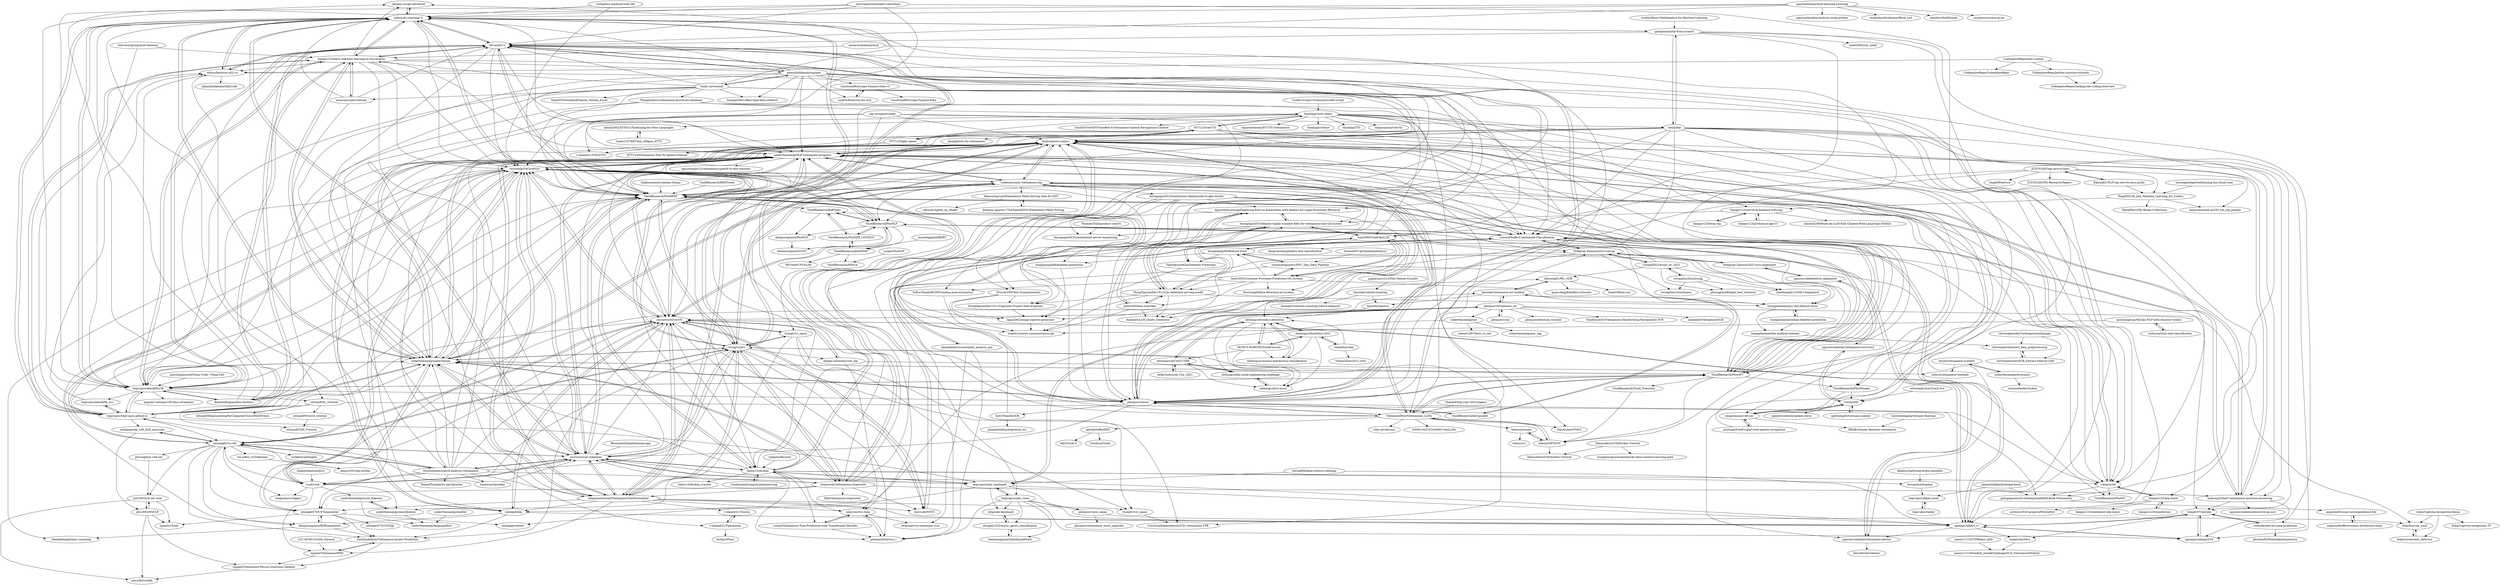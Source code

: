 digraph G {
"zalopay-oss/go-advanced" -> "mlbvn/ml-yearning-vi" ["e"=1]
"loda-kun/spring-boot-learning" -> "bangoc123/learn-machine-learning-in-two-months" ["e"=1]
"loda-kun/spring-boot-learning" -> "tiepvupsu/ebookMLCB" ["e"=1]
"rugantio/fbcrawl" -> "hailoc12/docbao" ["e"=1]
"shervinea/cheatsheet-translation" -> "mlbvn/ml-yearning-vi" ["e"=1]
"shervinea/cheatsheet-translation" -> "d2l-ai/d2l-vi" ["e"=1]
"shervinea/cheatsheet-translation" -> "undertheseanlp/NLP-Vietnamese-progress" ["e"=1]
"shervinea/cheatsheet-translation" -> "nguyenvulebinh/vietnamese-electra" ["e"=1]
"shervinea/cheatsheet-translation" -> "tiepvupsu/ebookMLCB" ["e"=1]
"vncorenlp/VnCoreNLP" -> "VinAIResearch/PhoBERT"
"vncorenlp/VnCoreNLP" -> "undertheseanlp/underthesea"
"vncorenlp/VnCoreNLP" -> "undertheseanlp/NLP-Vietnamese-progress"
"vncorenlp/VnCoreNLP" -> "VinAIResearch/PhoNLP"
"vncorenlp/VnCoreNLP" -> "suicao/PhoBert-Sentiment-Classification"
"vncorenlp/VnCoreNLP" -> "binhvq/news-corpus"
"vncorenlp/VnCoreNLP" -> "sonvx/word2vecVN"
"vncorenlp/VnCoreNLP" -> "coccoc/coccoc-tokenizer"
"vncorenlp/VnCoreNLP" -> "dnanhkhoa/python-vncorenlp"
"vncorenlp/VnCoreNLP" -> "trungtv/pyvi"
"vncorenlp/VnCoreNLP" -> "phuonglh/vn.vitk"
"vncorenlp/VnCoreNLP" -> "datquocnguyen/RDRsegmenter"
"vncorenlp/VnCoreNLP" -> "vunb/vntk"
"vncorenlp/VnCoreNLP" -> "langmaninternet/VietnameseTextNormalizer"
"vncorenlp/VnCoreNLP" -> "vndee/awsome-vietnamese-nlp"
"bangoc123/learn-machine-learning-in-two-months" -> "mlbvn/ml-yearning-vi"
"bangoc123/learn-machine-learning-in-two-months" -> "tiepvupsu/ebookMLCB"
"bangoc123/learn-machine-learning-in-two-months" -> "d2l-ai/d2l-vi"
"bangoc123/learn-machine-learning-in-two-months" -> "undertheseanlp/underthesea"
"bangoc123/learn-machine-learning-in-two-months" -> "tiepvupsu/tiepvupsu.github.io"
"bangoc123/learn-machine-learning-in-two-months" -> "awesome-jobs/vietnam" ["e"=1]
"bangoc123/learn-machine-learning-in-two-months" -> "VinAIResearch/PhoBERT"
"bangoc123/learn-machine-learning-in-two-months" -> "vncorenlp/VnCoreNLP"
"bangoc123/learn-machine-learning-in-two-months" -> "pbcquoc/vietocr"
"bangoc123/learn-machine-learning-in-two-months" -> "zalopay-oss/go-advanced" ["e"=1]
"bangoc123/learn-machine-learning-in-two-months" -> "BambooEngine/ibus-bamboo" ["e"=1]
"bangoc123/learn-machine-learning-in-two-months" -> "undertheseanlp/NLP-Vietnamese-progress"
"bangoc123/learn-machine-learning-in-two-months" -> "coccoc/coccoc-tokenizer"
"bangoc123/learn-machine-learning-in-two-months" -> "phamdinhkhanh/vnquant"
"bangoc123/learn-machine-learning-in-two-months" -> "mlbvn/handson-ml2-vn"
"boringPpl/data-science-roadmap" -> "tiepvupsu/zalo_landmark" ["e"=1]
"boringPpl/data-science-roadmap" -> "ngoanpv/albert_vi" ["e"=1]
"BambooEngine/ibus-bamboo" -> "undertheseanlp/underthesea" ["e"=1]
"BambooEngine/ibus-bamboo" -> "mlbvn/ml-yearning-vi" ["e"=1]
"BambooEngine/ibus-bamboo" -> "d2l-ai/d2l-vi" ["e"=1]
"BambooEngine/ibus-bamboo" -> "tiepvupsu/ebookMLCB" ["e"=1]
"BambooEngine/ibus-bamboo" -> "VinAIResearch/PhoBERT" ["e"=1]
"BambooEngine/ibus-bamboo" -> "bangoc123/learn-machine-learning-in-two-months" ["e"=1]
"hrnbot/Basic-Mathematics-for-Machine-Learning" -> "giangtranml/ml-from-scratch" ["e"=1]
"undertheseanlp/NLP-Vietnamese-progress" -> "binhvq/news-corpus"
"undertheseanlp/NLP-Vietnamese-progress" -> "VinAIResearch/PhoBERT"
"undertheseanlp/NLP-Vietnamese-progress" -> "vncorenlp/VnCoreNLP"
"undertheseanlp/NLP-Vietnamese-progress" -> "undertheseanlp/underthesea"
"undertheseanlp/NLP-Vietnamese-progress" -> "langmaninternet/VietnameseTextNormalizer"
"undertheseanlp/NLP-Vietnamese-progress" -> "trungtv/pyvi"
"undertheseanlp/NLP-Vietnamese-progress" -> "vndee/awsome-vietnamese-nlp"
"undertheseanlp/NLP-Vietnamese-progress" -> "coccoc/coccoc-tokenizer"
"undertheseanlp/NLP-Vietnamese-progress" -> "mailong25/bert-vietnamese-question-answering"
"undertheseanlp/NLP-Vietnamese-progress" -> "suicao/PhoBert-Sentiment-Classification"
"undertheseanlp/NLP-Vietnamese-progress" -> "sonvx/word2vecVN"
"undertheseanlp/NLP-Vietnamese-progress" -> "pbcquoc/vietocr"
"undertheseanlp/NLP-Vietnamese-progress" -> "vietnlp/etnlp"
"undertheseanlp/NLP-Vietnamese-progress" -> "stopwords/vietnamese-stopwords"
"undertheseanlp/NLP-Vietnamese-progress" -> "nguyennpa412/vietnamese-speech-to-text-wavenet"
"binhvq/news-corpus" -> "VinAIResearch/PhoBERT"
"binhvq/news-corpus" -> "undertheseanlp/NLP-Vietnamese-progress"
"binhvq/news-corpus" -> "duyvuleo/VNTC"
"binhvq/news-corpus" -> "langmaninternet/VietnameseTextNormalizer"
"binhvq/news-corpus" -> "sonvx/word2vecVN"
"binhvq/news-corpus" -> "vietnlp/etnlp"
"binhvq/news-corpus" -> "ngoanpv/albert_vi"
"binhvq/news-corpus" -> "vncorenlp/VnCoreNLP"
"binhvq/news-corpus" -> "vndee/awsome-vietnamese-nlp"
"binhvq/news-corpus" -> "vietai/mTet"
"binhvq/news-corpus" -> "suicao/PhoBert-Sentiment-Classification"
"binhvq/news-corpus" -> "undertheseanlp/underthesea"
"binhvq/news-corpus" -> "mailong25/bert-vietnamese-question-answering"
"binhvq/news-corpus" -> "trungtv/pyvi"
"binhvq/news-corpus" -> "pbcquoc/vietocr"
"vietnlp/etnlp" -> "sonvx/word2vecVN"
"vietnlp/etnlp" -> "ngoanpv/albert_vi"
"vietnlp/etnlp" -> "binhvq/news-corpus"
"vietnlp/etnlp" -> "tienthanhdhcn/Vietnamese-Accent-Prediction"
"vietnlp/etnlp" -> "datquocnguyen/RDRsegmenter"
"tiepvupsu/ebookML_src" -> "tiepvupsu/tiepvupsu.github.io"
"tiepvupsu/ebookML_src" -> "mlbvn/handson-ml2-vn"
"nttuan8/DL_Tutorial" -> "nttuan8/GAN_Tutorial"
"nttuan8/DL_Tutorial" -> "nttuan8/Pytorch_tutorial"
"nttuan8/DL_Tutorial" -> "nttuan8/DeepLearningForComputerVisionWithPython"
"nttuan8/DL_Tutorial" -> "giangnguyen2412/InterpretableMLBook-Vietnamese"
"ajaymache/machine-learning-yearning" -> "mlbvn/ml-yearning-vi"
"ajaymache/machine-learning-yearning" -> "aburkov/theMLbook" ["e"=1]
"ajaymache/machine-learning-yearning" -> "d2l-ai/d2l-vi"
"ajaymache/machine-learning-yearning" -> "tiepvupsu/ebookMLCB"
"ajaymache/machine-learning-yearning" -> "nsoojin/coursera-ml-py" ["e"=1]
"ajaymache/machine-learning-yearning" -> "ajaymache/data-analysis-using-python" ["e"=1]
"ajaymache/machine-learning-yearning" -> "mukeshmithrakumar/Book_List" ["e"=1]
"undertheseanlp/dictionary" -> "winstonleedev/tudien"
"undertheseanlp/dictionary" -> "duyet/vietnamese-wordlist"
"tiepvupsu/zalo_voice" -> "dungnb1333/music_genre_classification"
"tiepvupsu/zalo_voice" -> "hainamnguyen/ZaloAiLandMark"
"tiepvupsu/zalo_voice" -> "ngoanpv/albert_vi"
"tiepvupsu/zalo_voice" -> "tiepvupsu/zalo_landmark"
"tiepvupsu/zalo_voice" -> "tqtg/zalo-landmark"
"tiepvupsu/zalo_voice" -> "ngoanpv/zaloqa2019"
"tiepvupsu/zalo_voice" -> "petrpan26/Aivivn_1"
"tiepvupsu/zalo_voice" -> "pbcquoc/voice_zaloai"
"tuyenvm/OpenKey" -> "coccoc/coccoc-tokenizer" ["e"=1]
"tuyenvm/OpenKey" -> "mlbvn/ml-yearning-vi" ["e"=1]
"duydo/elasticsearch-analysis-vietnamese" -> "coccoc/coccoc-tokenizer"
"duydo/elasticsearch-analysis-vietnamese" -> "phuonglh/vn.vitk"
"duydo/elasticsearch-analysis-vietnamese" -> "vncorenlp/VnCoreNLP"
"duydo/elasticsearch-analysis-vietnamese" -> "vunb/vntk"
"duydo/elasticsearch-analysis-vietnamese" -> "undertheseanlp/underthesea"
"duydo/elasticsearch-analysis-vietnamese" -> "trungtv/pyvi"
"duydo/elasticsearch-analysis-vietnamese" -> "VinAIResearch/PhoBERT"
"duydo/elasticsearch-analysis-vietnamese" -> "sonvx/word2vecVN"
"duydo/elasticsearch-analysis-vietnamese" -> "binhvq/news-corpus"
"duydo/elasticsearch-analysis-vietnamese" -> "langmaninternet/VietnameseTextNormalizer"
"duydo/elasticsearch-analysis-vietnamese" -> "phongnt570/UETsegmenter"
"duydo/elasticsearch-analysis-vietnamese" -> "TamedTornado/vn-nlp-libraries"
"duydo/elasticsearch-analysis-vietnamese" -> "stopwords/vietnamese-stopwords"
"duydo/elasticsearch-analysis-vietnamese" -> "tuyenvm/OpenKey" ["e"=1]
"duydo/elasticsearch-analysis-vietnamese" -> "tiepvupsu/tiepvupsu.github.io"
"phamdinhkhanh/vnquant" -> "thinh-vu/vnstock"
"phamdinhkhanh/vnquant" -> "hoangnt2601/Real-time-data-vndirect"
"phamdinhkhanh/vnquant" -> "coinForRich/coin-for-rich"
"phamdinhkhanh/vnquant" -> "d2l-ai/d2l-vi"
"phamdinhkhanh/vnquant" -> "suicao/PhoBert-Sentiment-Classification"
"phamdinhkhanh/vnquant" -> "hailoc12/docbao"
"phamdinhkhanh/vnquant" -> "mlbvn/ml-yearning-vi"
"phamdinhkhanh/vnquant" -> "VinAIResearch/PhoBERT"
"phamdinhkhanh/vnquant" -> "vincetran96/Scrape-Finance-Data-v2"
"phamdinhkhanh/vnquant" -> "undertheseanlp/NLP-Vietnamese-progress"
"phamdinhkhanh/vnquant" -> "undertheseanlp/underthesea"
"phamdinhkhanh/vnquant" -> "vncorenlp/VnCoreNLP"
"phamdinhkhanh/vnquant" -> "tiepvupsu/zalo_voice"
"phamdinhkhanh/vnquant" -> "vietai/mTet"
"phamdinhkhanh/vnquant" -> "bangoc123/mlp-mixer"
"coccoc/coccoc-tokenizer" -> "duydo/elasticsearch-analysis-vietnamese"
"coccoc/coccoc-tokenizer" -> "phuonglh/vn.vitk"
"coccoc/coccoc-tokenizer" -> "vncorenlp/VnCoreNLP"
"coccoc/coccoc-tokenizer" -> "undertheseanlp/NLP-Vietnamese-progress"
"coccoc/coccoc-tokenizer" -> "undertheseanlp/underthesea"
"coccoc/coccoc-tokenizer" -> "langmaninternet/VietnameseTextNormalizer"
"coccoc/coccoc-tokenizer" -> "vunb/vntk"
"coccoc/coccoc-tokenizer" -> "trungtv/pyvi"
"coccoc/coccoc-tokenizer" -> "sonvx/word2vecVN"
"coccoc/coccoc-tokenizer" -> "binhvq/news-corpus"
"coccoc/coccoc-tokenizer" -> "hailoc12/docbao"
"coccoc/coccoc-tokenizer" -> "VinAIResearch/PhoBERT"
"coccoc/coccoc-tokenizer" -> "mlbvn/ml-yearning-vi"
"coccoc/coccoc-tokenizer" -> "ngoanpv/albert_vi"
"coccoc/coccoc-tokenizer" -> "tiepvupsu/zalo_landmark"
"pth1993/NNVLP" -> "pth1993/vie-ner-lstm"
"pth1993/NNVLP" -> "lupanh/vTools"
"pth1993/NNVLP" -> "pth1993/vnSRL"
"pth1993/NNVLP" -> "lupanh/Vietnamese-Person-Questions-Dataset"
"vietai/dab" -> "ngoanpv/albert_vi"
"vietai/dab" -> "nguyenvulebinh/vietnamese-electra"
"vietai/dab" -> "sonvx/word2vecVN"
"vietai/dab" -> "vietai/mTet"
"vietai/dab" -> "binhvq/news-corpus"
"vietai/dab" -> "iotayo/aivivn-tone"
"vietai/dab" -> "giangtranml/ml-from-scratch"
"vietai/dab" -> "trangtv57/QAZalo"
"vietai/dab" -> "ngoanpv/zaloqa2019"
"vietai/dab" -> "suicao/PhoBert-Sentiment-Classification"
"vietai/dab" -> "VinAIResearch/PhoBERT"
"vietai/dab" -> "undertheseanlp/NLP-Vietnamese-progress"
"vietai/dab" -> "pbcquoc/vietocr"
"vietai/dab" -> "mailong25/bert-vietnamese-question-answering"
"trungtv/vi_spacy" -> "trungtv/vivi_spacy"
"trungtv/vi_spacy" -> "trungtv/pyvi"
"trungtv/vi_spacy" -> "sonvx/word2vecVN"
"trungtv/vi_spacy" -> "undertheseanlp/classification"
"trungtv/vi_spacy" -> "UniversalDependencies/UD_Vietnamese-VTB"
"pbcquoc/vietnamese_ocr" -> "pbcquoc/crnn"
"pbcquoc/vietnamese_ocr" -> "kaylode/vietnamese-ocr-toolbox"
"pbcquoc/vietnamese_ocr" -> "pbcquoc/attention_tutorial"
"pbcquoc/vietnamese_ocr" -> "dukn/louvain_local"
"pbcquoc/vietnamese_ocr" -> "TomHuynhSG/Vietnamese-Handwriting-Recognition-OCR"
"pbcquoc/vietnamese_ocr" -> "pbcquoc/vietocr"
"pbcquoc/vietnamese_ocr" -> "phongnt570/UETsegmenter"
"pbcquoc/vietnamese_ocr" -> "miendinh/VietnameseOCR"
"pbcquoc/vietnamese_ocr" -> "undertheseanlp/ner"
"pbcquoc/vietnamese_ocr" -> "sonvx/word2vecVN"
"pbcquoc/vietnamese_ocr" -> "tiepvupsu/zalo_landmark"
"tiepvupsu/zalo_landmark" -> "tiepvupsu/zalo_voice"
"tiepvupsu/zalo_landmark" -> "pbcquoc/vietnamese_ocr"
"tiepvupsu/zalo_landmark" -> "pbcquoc/voice_zaloai"
"tiepvupsu/zalo_landmark" -> "hailoc12/docbao"
"tiepvupsu/zalo_landmark" -> "vietnlp/etnlp"
"tiepvupsu/zalo_landmark" -> "tqtg/zalo-landmark"
"tiepvupsu/zalo_landmark" -> "coccoc/coccoc-tokenizer"
"tiepvupsu/zalo_landmark" -> "ngoanpv/albert_vi"
"langmaninternet/VietnameseTextNormalizer" -> "undertheseanlp/NLP-Vietnamese-progress"
"langmaninternet/VietnameseTextNormalizer" -> "sonvx/word2vecVN"
"langmaninternet/VietnameseTextNormalizer" -> "binhvq/news-corpus"
"langmaninternet/VietnameseTextNormalizer" -> "trungtv/pyvi"
"langmaninternet/VietnameseTextNormalizer" -> "duyvuleo/VNTC"
"langmaninternet/VietnameseTextNormalizer" -> "v-nhandt21/Vinorm"
"langmaninternet/VietnameseTextNormalizer" -> "phongnt570/UETsegmenter"
"langmaninternet/VietnameseTextNormalizer" -> "vncorenlp/VnCoreNLP"
"langmaninternet/VietnameseTextNormalizer" -> "coccoc/coccoc-tokenizer"
"langmaninternet/VietnameseTextNormalizer" -> "trungtv/vivi_spacy"
"langmaninternet/VietnameseTextNormalizer" -> "vietnlp/etnlp"
"langmaninternet/VietnameseTextNormalizer" -> "ngoanpv/albert_vi"
"langmaninternet/VietnameseTextNormalizer" -> "lupanh/VietnameseMDS"
"langmaninternet/VietnameseTextNormalizer" -> "iotayo/aivivn-tone"
"dukn/louvain_local" -> "dukn/screenshot_detector"
"giangtranml/ml-from-scratch" -> "ngoanpv/albert_vi"
"giangtranml/ml-from-scratch" -> "mlbvn/ml-yearning-vi"
"giangtranml/ml-from-scratch" -> "vietai/dab"
"giangtranml/ml-from-scratch" -> "suicao/PhoBert-Sentiment-Classification"
"giangtranml/ml-from-scratch" -> "vuthede/zalo-hit-song-prediction"
"giangtranml/ml-from-scratch" -> "tanle2694/ssh_colab"
"giangtranml/ml-from-scratch" -> "d2l-ai/d2l-vi"
"hailoc12/docbao" -> "coccoc/coccoc-tokenizer"
"hailoc12/docbao" -> "vncorenlp/VnCoreNLP"
"hailoc12/docbao" -> "forummlcb/topdup"
"hailoc12/docbao" -> "tiepvupsu/zalo_landmark"
"hailoc12/docbao" -> "sonvx/word2vecVN"
"hailoc12/docbao" -> "hailoc12/docbao_crawler"
"hailoc12/docbao" -> "d2l-ai/d2l-vi"
"hailoc12/docbao" -> "iotayo/aivivn-tone"
"hailoc12/docbao" -> "mlbvn/ml-yearning-vi"
"hailoc12/docbao" -> "undertheseanlp/NLP-Vietnamese-progress"
"hailoc12/docbao" -> "undertheseanlp/underthesea"
"hailoc12/docbao" -> "Cuuhomientrung/cuuhomientrung" ["e"=1]
"hailoc12/docbao" -> "petrpan26/Aivivn_1"
"hailoc12/docbao" -> "suicao/Vietnamese-Tone-Prediction-with-Transformer-Decoder"
"hailoc12/docbao" -> "vietai/mTet"
"petrpan26/Aivivn_1" -> "iotayo/aivivn-tone"
"deepai-solutions/core_nlp" -> "zeloru/vietnamese-wordnet"
"deepai-solutions/core_nlp" -> "iotayo/aivivn-tone"
"deepai-solutions/core_nlp" -> "sonvx/word2vecVN"
"dukn/Captcha-recognition-Keras" -> "dukn/Captcha-recognition-TF"
"dukn/Captcha-recognition-Keras" -> "dukn/screenshot_detector"
"dukn/Captcha-recognition-Keras" -> "dukn/louvain_local"
"datquocnguyen/RDRsegmenter" -> "tienthanhdhcn/Vietnamese-Accent-Prediction"
"datquocnguyen/RDRsegmenter" -> "phongnt570/UETsegmenter"
"datquocnguyen/RDRsegmenter" -> "dnanhkhoa/python-vncorenlp"
"pbcquoc/voice_zaloai" -> "pbcquoc/vietnamese_word_seperate"
"pbcquoc/voice_zaloai" -> "dukn/louvain_local"
"undertheseanlp/chatbot" -> "undertheseanlp/languageflow"
"namnv1113/UITHelper_QAS" -> "namnv1113/Nanibot_ZaloAIChallenge2019_VietnameseWikiQA"
"undertheseanlp/classification" -> "undertheseanlp/word_tokenize"
"undertheseanlp/classification" -> "undertheseanlp/languageflow"
"lupanh/VietnameseMDS" -> "lupanh/Vietnamese-Person-Questions-Dataset"
"lupanh/VietnameseMDS" -> "tienthanhdhcn/Vietnamese-Accent-Prediction"
"roy-a/Roy_VnTokenizer" -> "kanjirz50/vnlp-outline"
"dukn/screenshot_detector" -> "dukn/louvain_local"
"dungnb1333/music_genre_classification" -> "hainamnguyen/ZaloAiLandMark"
"dungnb1333/music_genre_classification" -> "tqtg/zalo-landmark"
"tqtg/zalo-landmark" -> "dungnb1333/music_genre_classification"
"pbcquoc/crnn" -> "pbcquoc/vietnamese_ocr"
"CLC-HCMUS/ViMs-Dataset" -> "lupanh/VietnameseMDS"
"suicao/Vietnamese-Tone-Prediction-with-Transformer-Decoder" -> "iotayo/aivivn-tone"
"suicao/Vietnamese-Tone-Prediction-with-Transformer-Decoder" -> "petrpan26/Aivivn_1"
"iotayo/aivivn-tone" -> "petrpan26/Aivivn_1"
"iotayo/aivivn-tone" -> "suicao/Vietnamese-Tone-Prediction-with-Transformer-Decoder"
"iotayo/aivivn-tone" -> "iotayo/aivivn-sentiment-svm"
"danielphamvt/sentiment_analysis_nal" -> "petrpan26/Aivivn_1"
"danielphamvt/sentiment_analysis_nal" -> "suicao/PhoBert-Sentiment-Classification"
"danielphamvt/sentiment_analysis_nal" -> "iotayo/aivivn-sentiment-svm"
"hainamnguyen/ZaloAiLandMark" -> "dungnb1333/music_genre_classification"
"mlbvn/ml-yearning-vi" -> "d2l-ai/d2l-vi"
"mlbvn/ml-yearning-vi" -> "tiepvupsu/ebookMLCB"
"mlbvn/ml-yearning-vi" -> "bangoc123/learn-machine-learning-in-two-months"
"mlbvn/ml-yearning-vi" -> "undertheseanlp/underthesea"
"mlbvn/ml-yearning-vi" -> "tiepvupsu/tiepvupsu.github.io"
"mlbvn/ml-yearning-vi" -> "mlbvn/handson-ml2-vn"
"mlbvn/ml-yearning-vi" -> "VinAIResearch/PhoBERT"
"mlbvn/ml-yearning-vi" -> "coccoc/coccoc-tokenizer"
"mlbvn/ml-yearning-vi" -> "undertheseanlp/NLP-Vietnamese-progress"
"mlbvn/ml-yearning-vi" -> "giangtranml/ml-from-scratch"
"mlbvn/ml-yearning-vi" -> "vncorenlp/VnCoreNLP"
"mlbvn/ml-yearning-vi" -> "binhvq/news-corpus"
"mlbvn/ml-yearning-vi" -> "hailoc12/docbao"
"mlbvn/ml-yearning-vi" -> "pbcquoc/vietocr"
"mlbvn/ml-yearning-vi" -> "zalopay-oss/go-advanced" ["e"=1]
"VinAIResearch/PhoBERT" -> "vncorenlp/VnCoreNLP"
"VinAIResearch/PhoBERT" -> "binhvq/news-corpus"
"VinAIResearch/PhoBERT" -> "undertheseanlp/NLP-Vietnamese-progress"
"VinAIResearch/PhoBERT" -> "undertheseanlp/underthesea"
"VinAIResearch/PhoBERT" -> "VinAIResearch/PhoNLP"
"VinAIResearch/PhoBERT" -> "suicao/PhoBert-Sentiment-Classification"
"VinAIResearch/PhoBERT" -> "VinAIResearch/PhoGPT"
"VinAIResearch/PhoBERT" -> "pbcquoc/vietocr"
"VinAIResearch/PhoBERT" -> "trungtv/pyvi"
"VinAIResearch/PhoBERT" -> "VinAIResearch/BARTpho"
"VinAIResearch/PhoBERT" -> "sonvx/word2vecVN"
"VinAIResearch/PhoBERT" -> "mlbvn/ml-yearning-vi"
"VinAIResearch/PhoBERT" -> "d2l-ai/d2l-vi"
"VinAIResearch/PhoBERT" -> "coccoc/coccoc-tokenizer"
"VinAIResearch/PhoBERT" -> "vndee/awsome-vietnamese-nlp"
"quoctinnguyen8/Clean-Code---Tieng-Viet" -> "tiepvupsu/ebookMLCB" ["e"=1]
"VinAIResearch/BERTweet" -> "VinAIResearch/PhoBERT" ["e"=1]
"awesome-jobs/vietnam" -> "bangoc123/learn-machine-learning-in-two-months" ["e"=1]
"awesome-jobs/vietnam" -> "mlbvn/ml-yearning-vi" ["e"=1]
"awesome-jobs/vietnam" -> "undertheseanlp/underthesea" ["e"=1]
"awesome-jobs/vietnam" -> "d2l-ai/d2l-vi" ["e"=1]
"NTT123/vietTTS" -> "NTT123/light-speed"
"NTT123/vietTTS" -> "NTT123/Vietnamese-Text-To-Speech-Dataset"
"NTT123/vietTTS" -> "vietai/ASR"
"NTT123/vietTTS" -> "dangvansam/viet-asr"
"NTT123/vietTTS" -> "phatjkk/vits-tts-vietnamese"
"NTT123/vietTTS" -> "undertheseanlp/NLP-Vietnamese-progress"
"NTT123/vietTTS" -> "v-nhandt21/Viphoneme"
"NTT123/vietTTS" -> "mailong25/bert-vietnamese-question-answering"
"NTT123/vietTTS" -> "binhvq/news-corpus"
"NTT123/vietTTS" -> "VinAIResearch/PhoWhisper"
"NTT123/vietTTS" -> "v-nhandt21/ViSV2TTS"
"NTT123/vietTTS" -> "vietai/mTet"
"NTT123/vietTTS" -> "thinhlpg/vixtts-demo"
"d2l-ai/d2l-vi" -> "mlbvn/ml-yearning-vi"
"d2l-ai/d2l-vi" -> "tiepvupsu/ebookMLCB"
"d2l-ai/d2l-vi" -> "bangoc123/learn-machine-learning-in-two-months"
"d2l-ai/d2l-vi" -> "tiepvupsu/tiepvupsu.github.io"
"d2l-ai/d2l-vi" -> "mlbvn/handson-ml2-vn"
"d2l-ai/d2l-vi" -> "VinAIResearch/PhoBERT"
"d2l-ai/d2l-vi" -> "pbcquoc/vietocr"
"d2l-ai/d2l-vi" -> "undertheseanlp/NLP-Vietnamese-progress"
"d2l-ai/d2l-vi" -> "hailoc12/docbao"
"d2l-ai/d2l-vi" -> "vncorenlp/VnCoreNLP"
"d2l-ai/d2l-vi" -> "undertheseanlp/underthesea"
"d2l-ai/d2l-vi" -> "binhvq/news-corpus"
"d2l-ai/d2l-vi" -> "phamdinhkhanh/vnquant"
"d2l-ai/d2l-vi" -> "giangnguyen2412/InterpretableMLBook-Vietnamese"
"d2l-ai/d2l-vi" -> "vietai/mTet"
"tiepvupsu/ebookMLCB" -> "mlbvn/ml-yearning-vi"
"tiepvupsu/ebookMLCB" -> "d2l-ai/d2l-vi"
"tiepvupsu/ebookMLCB" -> "bangoc123/learn-machine-learning-in-two-months"
"tiepvupsu/ebookMLCB" -> "undertheseanlp/underthesea"
"tiepvupsu/ebookMLCB" -> "tiepvupsu/tiepvupsu.github.io"
"tiepvupsu/ebookMLCB" -> "VinAIResearch/PhoBERT"
"tiepvupsu/ebookMLCB" -> "mlbvn/handson-ml2-vn"
"tiepvupsu/ebookMLCB" -> "vncorenlp/VnCoreNLP"
"tiepvupsu/ebookMLCB" -> "pbcquoc/vietocr"
"tiepvupsu/ebookMLCB" -> "BambooEngine/ibus-bamboo" ["e"=1]
"tiepvupsu/ebookMLCB" -> "VinAIResearch/PhoGPT"
"tiepvupsu/ebookMLCB" -> "tiepvupsu/ebookML_src"
"tiepvupsu/ebookMLCB" -> "nttuan8/DL_Tutorial"
"tiepvupsu/ebookMLCB" -> "zalopay-oss/go-advanced" ["e"=1]
"tiepvupsu/ebookMLCB" -> "angular-vietnam/100-days-of-angular" ["e"=1]
"monologg/JointBERT" -> "VinAIResearch/JointIDSF" ["e"=1]
"guptavasu1213/Yolo-Vehicle-Counter" -> "kaylode/vehicle-counting" ["e"=1]
"BluezoneGlobal/bluezone-app" -> "coccoc/coccoc-tokenizer" ["e"=1]
"v-nhandt21/Vinorm" -> "v-nhandt21/Viphoneme"
"v-nhandt21/Viphoneme" -> "v-nhandt21/Vinorm"
"v-nhandt21/Viphoneme" -> "kirbyj/vPhon"
"vndee/awsome-vietnamese-nlp" -> "undertheseanlp/NLP-Vietnamese-progress"
"vndee/awsome-vietnamese-nlp" -> "VietnamAIHub/Vietnamese_LLMs"
"vndee/awsome-vietnamese-nlp" -> "binhvq/news-corpus"
"vndee/awsome-vietnamese-nlp" -> "trungtv/pyvi"
"vndee/awsome-vietnamese-nlp" -> "VinAIResearch/PhoGPT"
"vndee/awsome-vietnamese-nlp" -> "vncorenlp/VnCoreNLP"
"vndee/awsome-vietnamese-nlp" -> "VinAIResearch/PhoBERT"
"vndee/awsome-vietnamese-nlp" -> "undertheseanlp/underthesea"
"vndee/awsome-vietnamese-nlp" -> "ZaloAI-Jaist/VMLU"
"vndee/awsome-vietnamese-nlp" -> "VinAIResearch/PhoNLP"
"vndee/awsome-vietnamese-nlp" -> "Telegram-Zalo/zac2022-e2e-qa"
"vndee/awsome-vietnamese-nlp" -> "vietai/mTet"
"vndee/awsome-vietnamese-nlp" -> "telexyz/GPT4VN"
"vndee/awsome-vietnamese-nlp" -> "duongngyn0510/continuous-deployment-to-gke-cluster"
"vndee/awsome-vietnamese-nlp" -> "Reasoning-Lab/Elementary-Math-Solving-Zalo-AI-2023"
"mailong25/self-supervised-speech-recognition" -> "dangvansam/viet-asr" ["e"=1]
"mailong25/self-supervised-speech-recognition" -> "undertheseanlp/NLP-Vietnamese-progress" ["e"=1]
"pbcquoc/vietocr" -> "VinAIResearch/PhoBERT"
"pbcquoc/vietocr" -> "pbcquoc/vietnamese_ocr"
"pbcquoc/vietocr" -> "binhvq/news-corpus"
"pbcquoc/vietocr" -> "kaylode/vietnamese-ocr-toolbox"
"pbcquoc/vietocr" -> "undertheseanlp/underthesea"
"pbcquoc/vietocr" -> "undertheseanlp/NLP-Vietnamese-progress"
"pbcquoc/vietocr" -> "VinAIResearch/dict-guided"
"pbcquoc/vietocr" -> "vncorenlp/VnCoreNLP"
"pbcquoc/vietocr" -> "d2l-ai/d2l-vi"
"pbcquoc/vietocr" -> "VinAIResearch/PhoGPT"
"pbcquoc/vietocr" -> "VietnamAIHub/Vietnamese_LLMs"
"pbcquoc/vietocr" -> "ds4v/NomNaOCR"
"pbcquoc/vietocr" -> "ndcuong91/MC_OCR"
"pbcquoc/vietocr" -> "coccoc/coccoc-tokenizer"
"pbcquoc/vietocr" -> "vietai/mTet"
"chiphuyen/just-pandas-things" -> "VinAIResearch/PhoBERT" ["e"=1]
"suicao/PhoBert-Sentiment-Classification" -> "danielphamvt/sentiment_analysis_nal"
"suicao/PhoBert-Sentiment-Classification" -> "mailong25/bert-vietnamese-question-answering"
"suicao/PhoBert-Sentiment-Classification" -> "VinAIResearch/PhoBERT"
"suicao/PhoBert-Sentiment-Classification" -> "nguyenvulebinh/vietnamese-electra"
"suicao/PhoBert-Sentiment-Classification" -> "Telegram-Zalo/zac2022-e2e-qa"
"suicao/PhoBert-Sentiment-Classification" -> "trangtv57/QAZalo"
"suicao/PhoBert-Sentiment-Classification" -> "dangvansam/phobert-text-classification"
"suicao/PhoBert-Sentiment-Classification" -> "VinAIResearch/PhoNLP"
"suicao/PhoBert-Sentiment-Classification" -> "petrpan26/Aivivn_1"
"suicao/PhoBert-Sentiment-Classification" -> "ngoanpv/albert_vi"
"CodexploreRepo/python-youtube-tutorials" -> "CodexploreRepo/cracking-the-coding-interview"
"giangnguyen2412/InterpretableMLBook-Vietnamese" -> "anguyen8/visual-correspondence-XAI"
"mailong25/bert-vietnamese-question-answering" -> "suicao/PhoBert-Sentiment-Classification"
"mailong25/bert-vietnamese-question-answering" -> "trangtv57/QAZalo"
"mailong25/bert-vietnamese-question-answering" -> "ngoanpv/zaloqa2019"
"mailong25/bert-vietnamese-question-answering" -> "nguyenvulebinh/extractive-qa-mrc"
"mailong25/bert-vietnamese-question-answering" -> "binhvq/news-corpus"
"mailong25/bert-vietnamese-question-answering" -> "undertheseanlp/NLP-Vietnamese-progress"
"LooperXX/AGIF" -> "VinAIResearch/MISCA" ["e"=1]
"vuthede/zalo-hit-song-prediction" -> "trangtv57/QAZalo"
"vuthede/zalo-hit-song-prediction" -> "phucbui95/MotorbikeGeneration"
"kaylode/theseus" -> "nhtlongcs/liveness-detection"
"vltanh/torchan" -> "nhtlongcs/thachthuc-2021"
"vltanh/torchan" -> "nhtlongcs/liveness-detection"
"vltanh/torchan" -> "vltanh/shrec2021-rcho"
"ngoanpv/albert_vi" -> "ngoanpv/zaloqa2019"
"ngoanpv/albert_vi" -> "lampts/bert4vn"
"ngoanpv/albert_vi" -> "trangtv57/QAZalo"
"ngoanpv/albert_vi" -> "sonvx/word2vecVN"
"ngoanpv/albert_vi" -> "suicao/PhoBert-Sentiment-Classification"
"ngoanpv/albert_vi" -> "nguyenvulebinh/vietnamese-electra"
"forummlcb/topdup" -> "tiepvupsu/tabml_book"
"ngoanpv/zaloqa2019" -> "ngoanpv/albert_vi"
"ngoanpv/zaloqa2019" -> "trangtv57/QAZalo"
"nguyenvulebinh/vietnamese-electra" -> "suicao/PhoBert-Sentiment-Classification"
"nguyenvulebinh/vietnamese-electra" -> "bino282/bert4news"
"trangtv57/QAZalo" -> "ngoanpv/zaloqa2019"
"trangtv57/QAZalo" -> "vuthede/zalo-hit-song-prediction"
"trangtv57/QAZalo" -> "lampts/bert4vn"
"trangtv57/QAZalo" -> "ngoanpv/albert_vi"
"lampts/bert4vn" -> "namnv1113/Nanibot_ZaloAIChallenge2019_VietnameseWikiQA"
"vinbigdata-medical/vindr-lab" -> "mlbvn/ml-yearning-vi" ["e"=1]
"vinbigdata-medical/vindr-lab" -> "VinAIResearch/PhoBERT" ["e"=1]
"vietai/mTet" -> "binhvq/news-corpus"
"vietai/mTet" -> "bangoc123/mlp-mixer"
"vietai/mTet" -> "VinAIResearch/PhoNLP"
"vietai/mTet" -> "VinAIResearch/PhoMT"
"vietai/mTet" -> "giangnguyen2412/InterpretableMLBook-Vietnamese"
"vietai/mTet" -> "undertheseanlp/NLP-Vietnamese-progress"
"Cuuhomientrung/cuuhomientrung" -> "hailoc12/docbao" ["e"=1]
"bangoc123/transformer" -> "bangoc123/mlp-mixer"
"datquocnguyen/PhoW2V" -> "datquocnguyen/VnDT" ["e"=1]
"hnawaz007/pythondataanalysis" -> "trannhatnguyen2/NYC_Taxi_Data_Pipeline" ["e"=1]
"mlbvn/handson-ml2-vn" -> "mlbvn/ml-yearning-vi"
"mlbvn/handson-ml2-vn" -> "d2l-ai/d2l-vi"
"mlbvn/handson-ml2-vn" -> "phamdinhkhanh/SQLCode"
"mlbvn/handson-ml2-vn" -> "binhvq/news-corpus"
"mlbvn/handson-ml2-vn" -> "nttuan8/DL_Tutorial"
"kaylode/vehicle-counting" -> "kaylode/theseus"
"kaylode/vehicle-counting" -> "duongttr/vehicles-counting-yolov4-deepsort"
"CodexploreRepo/data-science" -> "CodexploreRepo/python-youtube-tutorials"
"CodexploreRepo/data-science" -> "CodexploreRepo/CodexploreRepo"
"CodexploreRepo/data-science" -> "mlbvn/handson-ml2-vn"
"CodexploreRepo/data-science" -> "CodexploreRepo/cracking-the-coding-interview"
"coinForRich/coin-for-rich" -> "vincetran96/Scrape-Finance-Data-v2"
"nlp-uoregon/trankit" -> "VinAIResearch/PhoBERT" ["e"=1]
"nlp-uoregon/trankit" -> "vncorenlp/VnCoreNLP" ["e"=1]
"nlp-uoregon/trankit" -> "binhvq/news-corpus" ["e"=1]
"nlp-uoregon/trankit" -> "VinAIResearch/PhoNLP" ["e"=1]
"nlp-uoregon/trankit" -> "hailoc12/docbao" ["e"=1]
"nlp-uoregon/trankit" -> "vietai/dab" ["e"=1]
"nlp-uoregon/trankit" -> "langmaninternet/VietnameseTextNormalizer" ["e"=1]
"oliverguhr/wav2vec2-live" -> "vietai/ASR" ["e"=1]
"ndcuong91/MC_OCR" -> "quan-dang/kubeflow-tutorials"
"ndcuong91/MC_OCR" -> "hoainv99/mc-ocr"
"ndcuong91/MC_OCR" -> "kaylode/vietnamese-ocr-toolbox"
"lkhphuc/lightning-hydra-template" -> "forummlcb/topdup"
"VinAIResearch/PhoNLP" -> "VinAIResearch/BARTpho"
"VinAIResearch/PhoNLP" -> "VinAIResearch/PhoNER_COVID19"
"VinAIResearch/PhoNLP" -> "datquocnguyen/PhoW2V"
"VinAIResearch/PhoNLP" -> "VinAIResearch/PhoBERT"
"VinAIResearch/PhoNLP" -> "VinAIResearch/PhoMT"
"VinAIResearch/PhoNLP" -> "vncorenlp/VnCoreNLP"
"VinAIResearch/PhoNLP" -> "suicao/PhoBert-Sentiment-Classification"
"VinAIResearch/PhoNLP" -> "datquocnguyen/VnDT" ["e"=1]
"VinAIResearch/PhoNLP" -> "sonvx/word2vecVN"
"VinAIResearch/PhoNLP" -> "VinAIResearch/JointIDSF"
"VinAIResearch/PhoNLP" -> "trungtv/vi_spacy"
"VinAIResearch/JointIDSF" -> "VinAIResearch/PhoNER_COVID19"
"VinAIResearch/JointIDSF" -> "TRUMANCFY/SLIM" ["e"=1]
"VinAIResearch/JointIDSF" -> "VinAIResearch/MISCA"
"kaylode/vietnamese-ocr-toolbox" -> "ndcuong91/MC_OCR"
"kaylode/vietnamese-ocr-toolbox" -> "kaylode/theseus"
"kaylode/vietnamese-ocr-toolbox" -> "pbcquoc/vietnamese_ocr"
"kaylode/vietnamese-ocr-toolbox" -> "VinAIResearch/dict-guided"
"lupanh/Vietnamese-Person-Questions-Dataset" -> "pth1993/vnSRL"
"nttuan8/Pytorch_tutorial" -> "nttuan8/GAN_Tutorial"
"bangoc123/mlp-mixer" -> "bangoc123/transformer"
"bangoc123/mlp-mixer" -> "protonx-tf-03-projects/MobileNet"
"bangoc123/mlp-mixer" -> "bangoc123/sentiment-mlp-mixer"
"bangoc123/mlp-mixer" -> "vietai/mTet"
"VinAIResearch/dict-guided" -> "kaylode/vietnamese-ocr-toolbox"
"VinAIResearch/dict-guided" -> "pbcquoc/vietocr"
"phamdinhkhanh/deepai-book" -> "tiepvupsu/tabml_book"
"phamdinhkhanh/deepai-book" -> "giangnguyen2412/InterpretableMLBook-Vietnamese"
"ngthuong45/vietnam-number" -> "vietai/ASR"
"tiepvupsu/tabml" -> "tiepvupsu/tabml_book"
"dangvansam/viet-asr" -> "vietai/ASR"
"dangvansam/viet-asr" -> "HKAB/whisper-finetune-vietnamese"
"dangvansam/viet-asr" -> "mailong25/self-supervised-speech-recognition" ["e"=1]
"vincetran96/Scrape-Finance-Data-v2" -> "vincetran96/Scrape-Finance-Data"
"vincetran96/Scrape-Finance-Data-v2" -> "coinForRich/coin-for-rich"
"tiepvupsu/tabml_book" -> "tiepvupsu/tabml"
"VinAIResearch/PhoNER_COVID19" -> "VinAIResearch/JointIDSF"
"VinAIResearch/PhoNER_COVID19" -> "VinAIResearch/PhoNLP"
"VinAIResearch/PhoNER_COVID19" -> "VinAIResearch/BARTpho"
"nhtlongcs/thachthuc-2021" -> "HCMUS-ROBOTICS/ssdf-nncore"
"nhtlongcs/thachthuc-2021" -> "nhtlongcs/liveness-detection"
"nhtlongcs/thachthuc-2021" -> "nhtlongcs/live-novel"
"nhtlongcs/thachthuc-2021" -> "vltanh/torchan"
"nhtlongcs/thachthuc-2021" -> "nhtlongcs/cassava-leaf-disease-classification"
"nhtlongcs/cassava-leaf-disease-classification" -> "nhtlongcs/liveness-detection"
"selab-hcmus/AI_City_2021" -> "nhtlongcs/AIC2022-VER"
"ThangLeQuoc/vietnamese-provinces-database" -> "VinAIResearch/PhoGPT" ["e"=1]
"ThangLeQuoc/vietnamese-provinces-database" -> "thinhlpg/vixtts-demo" ["e"=1]
"ThangLeQuoc/vietnamese-provinces-database" -> "duydo/elasticsearch-analysis-vietnamese" ["e"=1]
"ThangLeQuoc/vietnamese-provinces-database" -> "tiepvupsu/ebookMLCB" ["e"=1]
"ThangLeQuoc/vietnamese-provinces-database" -> "pbcquoc/vietocr" ["e"=1]
"anonystick/anonystick" -> "VinAIResearch/PhoGPT" ["e"=1]
"anonystick/anonystick" -> "bangoc123/learn-machine-learning-in-two-months" ["e"=1]
"thinh-vu/vnstock" -> "phamdinhkhanh/vnquant"
"thinh-vu/vnstock" -> "VietnamAIHub/Vietnamese_LLMs"
"thinh-vu/vnstock" -> "undertheseanlp/underthesea"
"thinh-vu/vnstock" -> "d2l-ai/d2l-vi"
"thinh-vu/vnstock" -> "tiepvupsu/ebookMLCB"
"thinh-vu/vnstock" -> "zalopay-oss/go-advanced" ["e"=1]
"thinh-vu/vnstock" -> "SanbiVN/StockAndFinacial_VnData_Excel"
"thinh-vu/vnstock" -> "bangoc123/learn-machine-learning-in-two-months"
"thinh-vu/vnstock" -> "bmd1905/ChatOpsLLM"
"thinh-vu/vnstock" -> "awesome-jobs/vietnam" ["e"=1]
"thinh-vu/vnstock" -> "hoangnt2601/Real-time-data-vndirect"
"thinh-vu/vnstock" -> "nguyenthai-duong/Deploying-RAG-on-Kubernetes-with-Jenkins-for-Legal-Document-Retrieval"
"thinh-vu/vnstock" -> "pbcquoc/vietocr"
"thinh-vu/vnstock" -> "ThangLeQuoc/vietnamese-provinces-database" ["e"=1]
"thinh-vu/vnstock" -> "VinAIResearch/PhoBERT"
"CuongNN218/zalo_ltr_2021" -> "vovanphuc/hum2song"
"CuongNN218/zalo_ltr_2021" -> "phuongnm94/legal_text_retrieval"
"CuongNN218/zalo_ltr_2021" -> "Telegram-Zalo/zac2022-e2e-qa"
"CuongNN218/zalo_ltr_2021" -> "nhathoang0110/5K-Compliance"
"CuongNN218/zalo_ltr_2021" -> "binhvq/news-corpus"
"CuongNN218/zalo_ltr_2021" -> "ndcuong91/MC_OCR"
"ds4v/NomNaOCR" -> "Telegram-Zalo/zac2022-e2e-qa"
"ds4v/NomNaOCR" -> "phamdinhkhanh/general_ocr"
"minhpqn/nlp_100_drill_exercises" -> "pth1993/NNVLP"
"minhpqn/nlp_100_drill_exercises" -> "phuonglh/vn.vitk"
"VinAIResearch/BARTpho" -> "VinAIResearch/PhoNLP"
"VinAIResearch/BARTpho" -> "VinAIResearch/PhoNER_COVID19"
"VinAIResearch/BARTpho" -> "datquocnguyen/PhoW2V"
"stopwords/vietnamese-stopwords" -> "suicao/PhoBert-Sentiment-Classification"
"stopwords/vietnamese-stopwords" -> "sonvx/word2vecVN"
"stopwords/vietnamese-stopwords" -> "undertheseanlp/NLP-Vietnamese-progress"
"stopwords/vietnamese-stopwords" -> "undertheseanlp/underthesea"
"stopwords/vietnamese-stopwords" -> "trungtv/pyvi"
"stopwords/vietnamese-stopwords" -> "ltkk/vietnamese-stopwords"
"stopwords/vietnamese-stopwords" -> "phongnt570/UETsegmenter"
"stopwords/vietnamese-stopwords" -> "duyvuleo/VNTC"
"stopwords/vietnamese-stopwords" -> "binhvq/news-corpus"
"stopwords/vietnamese-stopwords" -> "langmaninternet/VietnameseTextNormalizer"
"stopwords/vietnamese-stopwords" -> "mailong25/bert-vietnamese-question-answering"
"stopwords/vietnamese-stopwords" -> "coccoc/coccoc-tokenizer"
"stopwords/vietnamese-stopwords" -> "vncorenlp/VnCoreNLP"
"duyet/vietnamese-wordlist" -> "undertheseanlp/dictionary"
"duyet/vietnamese-wordlist" -> "zeloru/vietnamese-wordnet"
"vietai/ASR" -> "nguyenvulebinh/vietnamese-wav2vec2"
"vietai/ASR" -> "nguyenvulebinh/spoken-norm"
"vietai/ASR" -> "ngthuong45/vietnam-number"
"vietai/ASR" -> "dangvansam/viet-asr"
"anguyen8/effectiveness-attribution-maps" -> "anguyen8/visual-correspondence-XAI"
"nhtlongcs/live-novel" -> "nhtlongcs/llm-social-engineering-challenge"
"DatacollectorVN/Docker-Tutorial" -> "DatacollectorVN/Airflow-Tutorial"
"DatacollectorVN/Docker-Tutorial" -> "trungduynguyen/databricks-data-scientist-learning-path"
"HCMUS-ROBOTICS/ssdf-nncore" -> "nhtlongcs/thachthuc-2021"
"HCMUS-ROBOTICS/ssdf-nncore" -> "nhtlongcs/live-novel"
"HCMUS-ROBOTICS/ssdf-nncore" -> "nhtlongcs/AIC2022-VER"
"HCMUS-ROBOTICS/ssdf-nncore" -> "nhtlongcs/liveness-detection"
"HCMUS-ROBOTICS/ssdf-nncore" -> "nhtlongcs/cassava-leaf-disease-classification"
"vovanphuc/hum2song" -> "CuongNN218/zalo_ltr_2021"
"vovanphuc/hum2song" -> "nhathoang0110/5K-Compliance"
"vovanphuc/hum2song" -> "vovanphuc/smartmenu"
"vovanphuc/hum2song" -> "phuongnm94/legal_text_retrieval"
"nhtlongcs/AIC2022-VER" -> "selab-hcmus/AI_City_2021"
"nhtlongcs/AIC2022-VER" -> "nhtlongcs/liveness-detection"
"nhtlongcs/AIC2022-VER" -> "nhtlongcs/live-novel"
"nhtlongcs/AIC2022-VER" -> "nhtlongcs/llm-social-engineering-challenge"
"nguyenvulebinh/lyric-alignment" -> "Telegram-Zalo/zac2022-lyric-alignment"
"nguyenvulebinh/lyric-alignment" -> "nguyenvulebinh/vietnamese-wav2vec2"
"VinAIResearch/VinAI_Translate" -> "telexyz/GPT4VN"
"telexyz/symato" -> "telexyz/GPT4VN"
"telexyz/symato" -> "telexyz/vi"
"phuonglh/vn.vitk" -> "phuonglh/ai.vitk.ner"
"phuonglh/vn.vitk" -> "stnguyen/vnTagger"
"phuonglh/vn.vitk" -> "phongnt570/UETsegmenter"
"phuonglh/vn.vitk" -> "roy-a/Roy_VnTokenizer"
"phuonglh/vn.vitk" -> "rockkhuya/DongDu"
"phuonglh/vn.vitk" -> "trungtv/pyvi"
"phuonglh/vn.vitk" -> "coccoc/coccoc-tokenizer"
"phuonglh/vn.vitk" -> "sonvx/word2vecVN"
"phuonglh/vn.vitk" -> "kanjirz50/vnlp-outline"
"phuonglh/vn.vitk" -> "vncorenlp/VnCoreNLP"
"phuonglh/vn.vitk" -> "tienthanhdhcn/Vietnamese-Accent-Prediction"
"phuonglh/vn.vitk" -> "pth1993/vie-ner-lstm"
"phuonglh/vn.vitk" -> "duydo/elasticsearch-analysis-vietnamese"
"phuonglh/vn.vitk" -> "datquocnguyen/RDRsegmenter"
"phuonglh/vn.vitk" -> "minhpqn/nlp_100_drill_exercises"
"Useful-Scripts-Extension/useful-script" -> "thinhlpg/vixtts-demo" ["e"=1]
"phongnt570/UETsegmenter" -> "phongnt570/UETnlp"
"phongnt570/UETsegmenter" -> "lupanh/vTools"
"phongnt570/UETsegmenter" -> "tienthanhdhcn/Vietnamese-Accent-Prediction"
"phongnt570/UETsegmenter" -> "datquocnguyen/RDRsegmenter"
"phongnt570/UETsegmenter" -> "minhpqn/vietner"
"christopherohit/CarInspectionDamage" -> "christopherohit/nerf_data_preprocessing"
"christopherohit/CarInspectionDamage" -> "christopherohit/OCR_Extract-Feature-CAD"
"Telegram-Zalo/zac2022-e2e-qa" -> "Telegram-Zalo/zac2022-lyric-alignment"
"Telegram-Zalo/zac2022-e2e-qa" -> "CuongNN218/zalo_ltr_2021"
"Telegram-Zalo/zac2022-e2e-qa" -> "suicao/PhoBert-Sentiment-Classification"
"Telegram-Zalo/zac2022-e2e-qa" -> "vovanphuc/smartmenu"
"Telegram-Zalo/zac2022-e2e-qa" -> "nhtlongcs/liveness-detection"
"nguyenvulebinh/vietnamese-wav2vec2" -> "vietai/ASR"
"nguyenvulebinh/vietnamese-wav2vec2" -> "nguyenvulebinh/lyric-alignment"
"Telegram-Zalo/zac2022-lyric-alignment" -> "Telegram-Zalo/zac2022-e2e-qa"
"Telegram-Zalo/zac2022-lyric-alignment" -> "nguyenvulebinh/lyric-alignment"
"anguyen8/visual-correspondence-XAI" -> "anguyen8/effectiveness-attribution-maps"
"nhtlongcs/liveness-detection" -> "nhtlongcs/cassava-leaf-disease-classification"
"nhtlongcs/liveness-detection" -> "nhtlongcs/AIC2022-VER"
"nhtlongcs/liveness-detection" -> "nhtlongcs/thachthuc-2021"
"nhtlongcs/liveness-detection" -> "nhtlongcs/llm-social-engineering-challenge"
"nhtlongcs/liveness-detection" -> "nhtlongcs/live-novel"
"nhtlongcs/liveness-detection" -> "HCMUS-ROBOTICS/ssdf-nncore"
"VietnamAIHub/Vietnamese_LLMs" -> "telexyz/GPT4VN"
"VietnamAIHub/Vietnamese_LLMs" -> "vndee/awsome-vietnamese-nlp"
"VietnamAIHub/Vietnamese_LLMs" -> "apluka34/Bud500"
"VietnamAIHub/Vietnamese_LLMs" -> "vilm-ai/vietcuna"
"VietnamAIHub/Vietnamese_LLMs" -> "ZaloAI-Jaist/VMLU"
"VietnamAIHub/Vietnamese_LLMs" -> "telexyz/symato"
"VietnamAIHub/Vietnamese_LLMs" -> "VinAIResearch/PhoGPT"
"VietnamAIHub/Vietnamese_LLMs" -> "binhvq/news-corpus"
"VietnamAIHub/Vietnamese_LLMs" -> "Telegram-Zalo/zac2022-e2e-qa"
"VietnamAIHub/Vietnamese_LLMs" -> "pbcquoc/vietocr"
"VietnamAIHub/Vietnamese_LLMs" -> "DAMO-NLP-SG/DAMO-SeaLLMs" ["e"=1]
"VietnamAIHub/Vietnamese_LLMs" -> "VinAIResearch/BARTpho"
"SkalskiP/top-cvpr-2023-papers" -> "VietnamAIHub/Vietnamese_LLMs" ["e"=1]
"vunb/vntk" -> "vncorenlp/VnCoreNLP"
"vunb/vntk" -> "stnguyen/vnTagger"
"vunb/vntk" -> "coccoc/coccoc-tokenizer"
"vunb/vntk" -> "undertheseanlp/classification"
"vunb/vntk" -> "undertheseanlp/underthesea"
"vunb/vntk" -> "phuonglh/vn.vitk"
"vunb/vntk" -> "lupanh/VietnameseMDS"
"vunb/vntk" -> "undertheseanlp/word_tokenize"
"vunb/vntk" -> "trungtv/pyvi"
"vunb/vntk" -> "undertheseanlp/NLP-Vietnamese-progress"
"TienNguyenKha/Diabetes-Prediction" -> "lapis2002/image-caption-generator"
"vasistalodagala/whisper-finetune" -> "HKAB/whisper-finetune-vietnamese" ["e"=1]
"duongngyn0510/continuous-deployment-to-gke-cluster" -> "TienNguyenKha/Diabetes-Prediction"
"duongngyn0510/continuous-deployment-to-gke-cluster" -> "duongngyn0510/deploy-highly-scalable-RAG-for-vietnamese-law-QA-system"
"duongngyn0510/continuous-deployment-to-gke-cluster" -> "lapis2002/image-caption-generator"
"duongngyn0510/continuous-deployment-to-gke-cluster" -> "dunghoang369/diabetes-prediction"
"duongngyn0510/continuous-deployment-to-gke-cluster" -> "HungNguyenDev1511/Capstone-Project-Data-Engineer"
"duongngyn0510/continuous-deployment-to-gke-cluster" -> "nguyenthai-duong/Deploying-RAG-on-Kubernetes-with-Jenkins-for-Legal-Document-Retrieval"
"duongngyn0510/continuous-deployment-to-gke-cluster" -> "dunghoang369/feature-store"
"duongngyn0510/continuous-deployment-to-gke-cluster" -> "duongngyn0510/centralized-server-monitoring"
"duongngyn0510/continuous-deployment-to-gke-cluster" -> "Drissdo185/Text-Summarization"
"telexyz/GPT4VN" -> "telexyz/symato"
"telexyz/GPT4VN" -> "VietnamAIHub/Vietnamese_LLMs"
"telexyz/GPT4VN" -> "DatacollectorVN/Airflow-Tutorial"
"NTT123/light-speed" -> "NTT123/vietTTS"
"NTT123/light-speed" -> "v-nhandt21/ViSV2TTS"
"NTT123/light-speed" -> "NTT123/Vietnamese-Text-To-Speech-Dataset"
"luongphambao/mlops-diabetes-prediction" -> "luongphambao/nyc-taxi-feature-store"
"luongphambao/mlops-diabetes-prediction" -> "luongphambao/llm-medical-vietnam"
"dunghoang369/diabetes-prediction" -> "lapis2002/image-caption-generator"
"tienthanhdhcn/Vietnamese-Accent-Prediction" -> "lupanh/Vietnamese-Person-Questions-Dataset"
"tienthanhdhcn/Vietnamese-Accent-Prediction" -> "lupanh/VietnameseMDS"
"nhtlongcs/llm-social-engineering-challenge" -> "nhtlongcs/live-novel"
"nhtlongcs/llm-social-engineering-challenge" -> "nhtlongcs/AIC2022-VER"
"VinAIResearch/PhoGPT" -> "VinAIResearch/PhoBERT"
"VinAIResearch/PhoGPT" -> "vndee/awsome-vietnamese-nlp"
"VinAIResearch/PhoGPT" -> "VietnamAIHub/Vietnamese_LLMs"
"VinAIResearch/PhoGPT" -> "undertheseanlp/underthesea"
"VinAIResearch/PhoGPT" -> "binhvq/news-corpus"
"VinAIResearch/PhoGPT" -> "VinAIResearch/PhoWhisper"
"VinAIResearch/PhoGPT" -> "pbcquoc/vietocr"
"VinAIResearch/PhoGPT" -> "VinAIResearch/VinAI_Translate"
"VinAIResearch/PhoGPT" -> "vncorenlp/VnCoreNLP"
"VinAIResearch/PhoGPT" -> "Telegram-Zalo/zac2022-e2e-qa"
"VinAIResearch/PhoGPT" -> "VinAIResearch/PhoNLP"
"VinAIResearch/PhoGPT" -> "undertheseanlp/NLP-Vietnamese-progress"
"VinAIResearch/PhoGPT" -> "telexyz/GPT4VN"
"VinAIResearch/PhoGPT" -> "trungtv/pyvi"
"VinAIResearch/PhoGPT" -> "tiepvupsu/ebookMLCB"
"trungtv/pyvi" -> "trungtv/vi_spacy"
"trungtv/pyvi" -> "undertheseanlp/NLP-Vietnamese-progress"
"trungtv/pyvi" -> "phuonglh/vn.vitk"
"trungtv/pyvi" -> "undertheseanlp/underthesea"
"trungtv/pyvi" -> "langmaninternet/VietnameseTextNormalizer"
"trungtv/pyvi" -> "VinAIResearch/PhoBERT"
"trungtv/pyvi" -> "vndee/awsome-vietnamese-nlp"
"trungtv/pyvi" -> "duyvuleo/VNTC"
"trungtv/pyvi" -> "vncorenlp/VnCoreNLP"
"trungtv/pyvi" -> "binhvq/news-corpus"
"trungtv/pyvi" -> "UniversalDependencies/UD_Vietnamese-VTB"
"trungtv/pyvi" -> "trungtv/vivi_spacy"
"trungtv/pyvi" -> "coccoc/coccoc-tokenizer"
"trungtv/pyvi" -> "stopwords/vietnamese-stopwords"
"trungtv/pyvi" -> "deepai-solutions/core_nlp"
"Reasoning-Lab/Elementary-Math-Solving-Zalo-AI-2023" -> "dinhquy-nguyen-1704/ZaloAI2023-Elementary-Math-Solving"
"Reasoning-Lab/Elementary-Math-Solving-Zalo-AI-2023" -> "ndtands/Speed_up_Model"
"thinhlpg/vixtts-demo" -> "dangvansam/viet-asr"
"thinhlpg/vixtts-demo" -> "NTT123/light-speed"
"thinhlpg/vixtts-demo" -> "nguyenthienhy/F5-TTS-Vietnamese"
"thinhlpg/vixtts-demo" -> "NTT123/vietTTS"
"thinhlpg/vixtts-demo" -> "thinhlpg/viVoice"
"thinhlpg/vixtts-demo" -> "v-nhandt21/ViSV2TTS"
"thinhlpg/vixtts-demo" -> "bmd1905/ChatOpsLLM"
"thinhlpg/vixtts-demo" -> "thinhlpg/TTS"
"thinhlpg/vixtts-demo" -> "VinAIResearch/PhoWhisper"
"thinhlpg/vixtts-demo" -> "bangoc123/retrieval-backend-with-rag"
"thinhlpg/vixtts-demo" -> "VietnamAIHub/Vietnamese_LLMs"
"thinhlpg/vixtts-demo" -> "dangvansam/viet-tts"
"thinhlpg/vixtts-demo" -> "VinAIResearch/PhoGPT"
"thinhlpg/vixtts-demo" -> "vinzh05/VietGPT-VoiceBot-A-Vietnamese-Speech-Recognition-Chatbot"
"thinhlpg/vixtts-demo" -> "anhnh2002/XTTSv2-Finetuning-for-New-Languages"
"sonvx/word2vecVN" -> "vietnlp/etnlp"
"sonvx/word2vecVN" -> "ngoanpv/albert_vi"
"sonvx/word2vecVN" -> "duyvuleo/VNTC"
"sonvx/word2vecVN" -> "deepai-solutions/core_nlp"
"sonvx/word2vecVN" -> "petrpan26/Aivivn_1"
"sonvx/word2vecVN" -> "langmaninternet/VietnameseTextNormalizer"
"sonvx/word2vecVN" -> "tienthanhdhcn/Vietnamese-Accent-Prediction"
"sonvx/word2vecVN" -> "binhvq/news-corpus"
"sonvx/word2vecVN" -> "trungtv/vi_spacy"
"sonvx/word2vecVN" -> "vncorenlp/VnCoreNLP"
"sonvx/word2vecVN" -> "VinAIResearch/PhoNLP"
"sonvx/word2vecVN" -> "phongnt570/UETsegmenter"
"sonvx/word2vecVN" -> "phuonglh/vn.vitk"
"sonvx/word2vecVN" -> "VinAIResearch/PhoBERT"
"dunghoang369/feature-store" -> "luongphambao/nyc-taxi-feature-store"
"dunghoang369/feature-store" -> "trannhatnguyen2/NYC_Taxi_Data_Pipeline"
"dunghoang369/feature-store" -> "TienNguyenKha/Diabetes-Prediction"
"dunghoang369/feature-store" -> "lapis2002/image-caption-generator"
"dunghoang369/feature-store" -> "dunghoang369/diabetes-prediction"
"dinhquy-nguyen-1704/ZaloAI2023-Elementary-Math-Solving" -> "Reasoning-Lab/Elementary-Math-Solving-Zalo-AI-2023"
"Drissdo185/Text-Summarization" -> "tuanht12/news-summarization-api"
"Drissdo185/Text-Summarization" -> "lapis2002/image-caption-generator"
"Drissdo185/Text-Summarization" -> "HungNguyenDev1511/Capstone-Project-Data-Engineer"
"christopherohit/nerf_data_preprocessing" -> "christopherohit/OCR_Extract-Feature-CAD"
"VinAIResearch/PhoWhisper" -> "vietai/ASR"
"VinAIResearch/PhoWhisper" -> "dangvansam/viet-asr"
"luongphambao/nyc-taxi-feature-store" -> "luongphambao/llm-medical-vietnam"
"luongphambao/nyc-taxi-feature-store" -> "luongphambao/mlops-diabetes-prediction"
"quochungtran/MLOps-NLP-with-disaster-tweets" -> "tuanht12/news-summarization-api"
"quochungtran/MLOps-NLP-with-disaster-tweets" -> "eufouria/toxic-text-classification"
"ToDucThanh/MLOPS-human-pose-estimation" -> "tuanht12/news-summarization-api"
"apluka34/Bud500" -> "Oztobuzz/Vista"
"apluka34/Bud500" -> "hllj/Vistral-V"
"lapis2002/image-caption-generator" -> "tuanht12/news-summarization-api"
"eufouria/toxic-text-classification" -> "quochungtran/MLOps-NLP-with-disaster-tweets"
"christopherohit/OCR_Extract-Feature-CAD" -> "christopherohit/nerf_data_preprocessing"
"HungNguyenDev1511/Capstone-Project-Data-Engineer" -> "lapis2002/image-caption-generator"
"ThienAnTrinh/product-search" -> "duongngyn0510/centralized-server-monitoring"
"JUSTSUJAY/nlp-zero-to-hero" -> "datasciencelab-ai/100_bai_tap_pandas"
"JUSTSUJAY/nlp-zero-to-hero" -> "bmd1905/ChatOpsLLM"
"JUSTSUJAY/nlp-zero-to-hero" -> "KalyanKS-NLP/rag-zero-to-hero-guide" ["e"=1]
"JUSTSUJAY/nlp-zero-to-hero" -> "Tkag0001/AI_and_Machine_Learning_for_Coders"
"JUSTSUJAY/nlp-zero-to-hero" -> "shaily99/advice" ["e"=1]
"JUSTSUJAY/nlp-zero-to-hero" -> "JUSTSUJAY/ML-Research-Papers"
"JUSTSUJAY/nlp-zero-to-hero" -> "bmd1905/Customer-Purchase-Prediction-ML-System"
"madnh/hanhchinhvn" -> "vunb/vntk" ["e"=1]
"trannhatnguyen2/NYC_Taxi_Data_Pipeline" -> "dunghoang369/feature-store"
"trannhatnguyen2/NYC_Taxi_Data_Pipeline" -> "HungNguyenDev1511/Car-detection-serving-model"
"trannhatnguyen2/NYC_Taxi_Data_Pipeline" -> "bmd1905/Customer-Purchase-Prediction-ML-System"
"trannhatnguyen2/NYC_Taxi_Data_Pipeline" -> "luongphambao/nyc-taxi-feature-store"
"bmd1905/Customer-Purchase-Prediction-ML-System" -> "bmd1905/ChatOpsLLM"
"bmd1905/Customer-Purchase-Prediction-ML-System" -> "trannhatnguyen2/NYC_Taxi_Data_Pipeline"
"bmd1905/Customer-Purchase-Prediction-ML-System" -> "HungNguyenDev1511/Car-detection-serving-model"
"bmd1905/Customer-Purchase-Prediction-ML-System" -> "DucLong06/face-detection-ml-system"
"bmd1905/Customer-Purchase-Prediction-ML-System" -> "anhtu293/lens-translate"
"bmd1905/Customer-Purchase-Prediction-ML-System" -> "duongngyn0510/deploy-highly-scalable-RAG-for-vietnamese-law-QA-system"
"bmd1905/Customer-Purchase-Prediction-ML-System" -> "dunghoang369/feature-store"
"bmd1905/Customer-Purchase-Prediction-ML-System" -> "luongphambao/nyc-taxi-feature-store"
"bmd1905/Customer-Purchase-Prediction-ML-System" -> "ToDucThanh/MLOPS-human-pose-estimation"
"tmsanghoclaptrinh/tmsang-hoc-thuat-toan" -> "Tkag0001/AI_and_Machine_Learning_for_Coders" ["e"=1]
"HungNguyenDev1511/Car-detection-serving-model" -> "HungNguyenDev1511/Capstone-Project-Data-Engineer"
"HungNguyenDev1511/Car-detection-serving-model" -> "duongngyn0510/deploy-highly-scalable-RAG-for-vietnamese-law-QA-system"
"HungNguyenDev1511/Car-detection-serving-model" -> "nguyenthai-duong/Deploying-RAG-on-Kubernetes-with-Jenkins-for-Legal-Document-Retrieval"
"HungNguyenDev1511/Car-detection-serving-model" -> "luongphambao/nyc-taxi-feature-store"
"HungNguyenDev1511/Car-detection-serving-model" -> "tuanht12/news-summarization-api"
"HungNguyenDev1511/Car-detection-serving-model" -> "dinhln03/LLM_Quote_Generator"
"HungNguyenDev1511/Car-detection-serving-model" -> "bmd1905/ChatOpsLLM"
"HungNguyenDev1511/Car-detection-serving-model" -> "anhtu293/lens-translate"
"bmd1905/ChatOpsLLM" -> "bmd1905/Customer-Purchase-Prediction-ML-System"
"bmd1905/ChatOpsLLM" -> "duongngyn0510/deploy-highly-scalable-RAG-for-vietnamese-law-QA-system"
"bmd1905/ChatOpsLLM" -> "HungNguyenDev1511/Car-detection-serving-model"
"bmd1905/ChatOpsLLM" -> "luongphambao/nyc-taxi-feature-store"
"bmd1905/ChatOpsLLM" -> "DucLong06/face-detection-ml-system"
"bmd1905/ChatOpsLLM" -> "TienNguyenKha/Diabetes-Prediction"
"bmd1905/ChatOpsLLM" -> "dinhln03/LLM_Quote_Generator"
"bmd1905/ChatOpsLLM" -> "dunghoang369/feature-store"
"Tkag0001/AI_and_Machine_Learning_for_Coders" -> "DanielRizvi/My-Books-Collections"
"Tkag0001/AI_and_Machine_Learning_for_Coders" -> "datasciencelab-ai/100_bai_tap_pandas"
"Tkag0001/AI_and_Machine_Learning_for_Coders" -> "bangoc123/retrieval-backend-with-rag"
"tiepvupsu/tiepvupsu.github.io" -> "mlbvn/ml-yearning-vi"
"tiepvupsu/tiepvupsu.github.io" -> "d2l-ai/d2l-vi"
"tiepvupsu/tiepvupsu.github.io" -> "tiepvupsu/ebookMLCB"
"tiepvupsu/tiepvupsu.github.io" -> "bangoc123/learn-machine-learning-in-two-months"
"tiepvupsu/tiepvupsu.github.io" -> "VinAIResearch/PhoBERT"
"tiepvupsu/tiepvupsu.github.io" -> "undertheseanlp/underthesea"
"tiepvupsu/tiepvupsu.github.io" -> "tiepvupsu/zalo_landmark"
"tiepvupsu/tiepvupsu.github.io" -> "tiepvupsu/ebookML_src"
"tiepvupsu/tiepvupsu.github.io" -> "sonvx/word2vecVN"
"tiepvupsu/tiepvupsu.github.io" -> "undertheseanlp/NLP-Vietnamese-progress"
"tiepvupsu/tiepvupsu.github.io" -> "vncorenlp/VnCoreNLP"
"tiepvupsu/tiepvupsu.github.io" -> "minhpqn/nlp_100_drill_exercises"
"tiepvupsu/tiepvupsu.github.io" -> "mlbvn/handson-ml2-vn"
"tiepvupsu/tiepvupsu.github.io" -> "binhvq/news-corpus"
"tiepvupsu/tiepvupsu.github.io" -> "phuonglh/vn.vitk"
"undertheseanlp/underthesea" -> "vncorenlp/VnCoreNLP"
"undertheseanlp/underthesea" -> "VinAIResearch/PhoBERT"
"undertheseanlp/underthesea" -> "undertheseanlp/NLP-Vietnamese-progress"
"undertheseanlp/underthesea" -> "trungtv/pyvi"
"undertheseanlp/underthesea" -> "binhvq/news-corpus"
"undertheseanlp/underthesea" -> "coccoc/coccoc-tokenizer"
"undertheseanlp/underthesea" -> "mlbvn/ml-yearning-vi"
"undertheseanlp/underthesea" -> "pbcquoc/vietocr"
"undertheseanlp/underthesea" -> "stopwords/vietnamese-stopwords"
"undertheseanlp/underthesea" -> "VinAIResearch/PhoGPT"
"undertheseanlp/underthesea" -> "vunb/vntk"
"undertheseanlp/underthesea" -> "tiepvupsu/ebookMLCB"
"undertheseanlp/underthesea" -> "bangoc123/learn-machine-learning-in-two-months"
"undertheseanlp/underthesea" -> "vndee/awsome-vietnamese-nlp"
"undertheseanlp/underthesea" -> "BambooEngine/ibus-bamboo" ["e"=1]
"bangoc123/retrieval-backend-with-rag" -> "bangoc123/drop-rag"
"bangoc123/retrieval-backend-with-rag" -> "bangoc123/protonx-ai-app-UI"
"bangoc123/retrieval-backend-with-rag" -> "duongngyn0510/deploy-highly-scalable-RAG-for-vietnamese-law-QA-system"
"bangoc123/retrieval-backend-with-rag" -> "kaizenX209/Build-An-LLM-RAG-Chatbot-With-LangChain-Python"
"duyvuleo/VNTC" -> "sonvx/word2vecVN"
"duyvuleo/VNTC" -> "binhvq/news-corpus"
"bangoc123/drop-rag" -> "bangoc123/retrieval-backend-with-rag"
"anhtu293/lens-translate" -> "dinhln03/LLM_Quote_Generator"
"anhtu293/lens-translate" -> "tuanht12/news-summarization-api"
"anhtu293/lens-translate" -> "HungNguyenDev1511/Car-detection-serving-model"
"anhtu293/lens-translate" -> "nguyenthai-duong/Deploying-RAG-on-Kubernetes-with-Jenkins-for-Legal-Document-Retrieval"
"bangoc123/protonx-ai-app-UI" -> "bangoc123/retrieval-backend-with-rag"
"anhnh2002/XTTSv2-Finetuning-for-New-Languages" -> "tuanh123789/Train_Hifigan_XTTS"
"duongngyn0510/deploy-highly-scalable-RAG-for-vietnamese-law-QA-system" -> "nguyenthai-duong/Deploying-RAG-on-Kubernetes-with-Jenkins-for-Legal-Document-Retrieval"
"duongngyn0510/deploy-highly-scalable-RAG-for-vietnamese-law-QA-system" -> "HungNguyenDev1511/Capstone-Project-Data-Engineer"
"duongngyn0510/deploy-highly-scalable-RAG-for-vietnamese-law-QA-system" -> "HungNguyenDev1511/Car-detection-serving-model"
"duongngyn0510/deploy-highly-scalable-RAG-for-vietnamese-law-QA-system" -> "Drissdo185/Text-Summarization"
"duongngyn0510/deploy-highly-scalable-RAG-for-vietnamese-law-QA-system" -> "bmd1905/ChatOpsLLM"
"duongngyn0510/deploy-highly-scalable-RAG-for-vietnamese-law-QA-system" -> "duongngyn0510/centralized-server-monitoring"
"luongphambao/llm-medical-vietnam" -> "christopherohit/nerf_data_preprocessing"
"nguyenthai-duong/Deploying-RAG-on-Kubernetes-with-Jenkins-for-Legal-Document-Retrieval" -> "duongngyn0510/deploy-highly-scalable-RAG-for-vietnamese-law-QA-system"
"nguyenthai-duong/Deploying-RAG-on-Kubernetes-with-Jenkins-for-Legal-Document-Retrieval" -> "ToDucThanh/MLOPS-human-pose-estimation"
"nguyenthai-duong/Deploying-RAG-on-Kubernetes-with-Jenkins-for-Legal-Document-Retrieval" -> "HungNguyenDev1511/Car-detection-serving-model"
"nguyenthai-duong/Deploying-RAG-on-Kubernetes-with-Jenkins-for-Legal-Document-Retrieval" -> "anhtu293/lens-translate"
"nguyenthai-duong/Deploying-RAG-on-Kubernetes-with-Jenkins-for-Legal-Document-Retrieval" -> "dinhln03/LLM_Quote_Generator"
"tuanh123789/Train_Hifigan_XTTS" -> "anhnh2002/XTTSv2-Finetuning-for-New-Languages"
"undertheseanlp/word_tokenize" -> "undertheseanlp/classification"
"undertheseanlp/word_tokenize" -> "undertheseanlp/languageflow"
"KalyanKS-NLP/rag-zero-to-hero-guide" -> "Tkag0001/AI_and_Machine_Learning_for_Coders" ["e"=1]
"KalyanKS-NLP/rag-zero-to-hero-guide" -> "JUSTSUJAY/nlp-zero-to-hero" ["e"=1]
"undertheseanlp/ner" -> "datnnt1997/bert_vn_ner" ["e"=1]
"undertheseanlp/ner" -> "undertheseanlp/pos_tag"
"undertheseanlp/ner" -> "minhpqn/vietner"
"phuonglh/ai.vitk.ner" -> "pth1993/vie-ner-lstm"
"trungtv/vivi_spacy" -> "UniversalDependencies/UD_Vietnamese-VTB"
"pth1993/vie-ner-lstm" -> "lupanh/vTools"
"pth1993/vie-ner-lstm" -> "pth1993/NNVLP"
"pth1993/vie-ner-lstm" -> "pth1993/vnSRL"
"zalopay-oss/go-advanced" ["l"="52.113,-0.132", "c"=585]
"mlbvn/ml-yearning-vi" ["l"="52.73,-0.189"]
"loda-kun/spring-boot-learning" ["l"="52.084,-0.21", "c"=585]
"bangoc123/learn-machine-learning-in-two-months" ["l"="52.717,-0.214"]
"tiepvupsu/ebookMLCB" ["l"="52.697,-0.193"]
"rugantio/fbcrawl" ["l"="38.96,33.992", "c"=988]
"hailoc12/docbao" ["l"="52.777,-0.172"]
"shervinea/cheatsheet-translation" ["l"="47.712,28.28", "c"=89]
"d2l-ai/d2l-vi" ["l"="52.722,-0.172"]
"undertheseanlp/NLP-Vietnamese-progress" ["l"="52.761,-0.177"]
"nguyenvulebinh/vietnamese-electra" ["l"="52.822,-0.106"]
"vncorenlp/VnCoreNLP" ["l"="52.77,-0.193"]
"VinAIResearch/PhoBERT" ["l"="52.748,-0.163"]
"undertheseanlp/underthesea" ["l"="52.748,-0.193"]
"VinAIResearch/PhoNLP" ["l"="52.773,-0.132"]
"suicao/PhoBert-Sentiment-Classification" ["l"="52.788,-0.133"]
"binhvq/news-corpus" ["l"="52.767,-0.163"]
"sonvx/word2vecVN" ["l"="52.805,-0.187"]
"coccoc/coccoc-tokenizer" ["l"="52.787,-0.194"]
"dnanhkhoa/python-vncorenlp" ["l"="52.804,-0.257"]
"trungtv/pyvi" ["l"="52.777,-0.207"]
"phuonglh/vn.vitk" ["l"="52.809,-0.241"]
"datquocnguyen/RDRsegmenter" ["l"="52.828,-0.227"]
"vunb/vntk" ["l"="52.79,-0.233"]
"langmaninternet/VietnameseTextNormalizer" ["l"="52.797,-0.207"]
"vndee/awsome-vietnamese-nlp" ["l"="52.723,-0.147"]
"tiepvupsu/tiepvupsu.github.io" ["l"="52.747,-0.22"]
"awesome-jobs/vietnam" ["l"="52.087,-0.105", "c"=585]
"pbcquoc/vietocr" ["l"="52.758,-0.138"]
"BambooEngine/ibus-bamboo" ["l"="52.053,-0.08", "c"=585]
"phamdinhkhanh/vnquant" ["l"="52.737,-0.14"]
"mlbvn/handson-ml2-vn" ["l"="52.685,-0.174"]
"boringPpl/data-science-roadmap" ["l"="26.036,-25.931", "c"=32]
"tiepvupsu/zalo_landmark" ["l"="52.838,-0.179"]
"ngoanpv/albert_vi" ["l"="52.818,-0.155"]
"hrnbot/Basic-Mathematics-for-Machine-Learning" ["l"="48.001,28.262", "c"=89]
"giangtranml/ml-from-scratch" ["l"="52.799,-0.145"]
"mailong25/bert-vietnamese-question-answering" ["l"="52.787,-0.159"]
"vietnlp/etnlp" ["l"="52.822,-0.191"]
"stopwords/vietnamese-stopwords" ["l"="52.795,-0.177"]
"nguyennpa412/vietnamese-speech-to-text-wavenet" ["l"="52.744,-0.261"]
"duyvuleo/VNTC" ["l"="52.808,-0.169"]
"vietai/mTet" ["l"="52.733,-0.125"]
"tienthanhdhcn/Vietnamese-Accent-Prediction" ["l"="52.836,-0.24"]
"tiepvupsu/ebookML_src" ["l"="52.7,-0.235"]
"nttuan8/DL_Tutorial" ["l"="52.628,-0.16"]
"nttuan8/GAN_Tutorial" ["l"="52.595,-0.142"]
"nttuan8/Pytorch_tutorial" ["l"="52.587,-0.156"]
"nttuan8/DeepLearningForComputerVisionWithPython" ["l"="52.601,-0.166"]
"giangnguyen2412/InterpretableMLBook-Vietnamese" ["l"="52.653,-0.119"]
"ajaymache/machine-learning-yearning" ["l"="52.693,-0.268"]
"aburkov/theMLbook" ["l"="47.774,28.267", "c"=89]
"nsoojin/coursera-ml-py" ["l"="50.643,28.029", "c"=104]
"ajaymache/data-analysis-using-python" ["l"="47.104,24.803", "c"=425]
"mukeshmithrakumar/Book_List" ["l"="47.841,27.065", "c"=323]
"undertheseanlp/dictionary" ["l"="53.014,-0.281"]
"winstonleedev/tudien" ["l"="53.04,-0.292"]
"duyet/vietnamese-wordlist" ["l"="52.987,-0.268"]
"tiepvupsu/zalo_voice" ["l"="52.86,-0.166"]
"dungnb1333/music_genre_classification" ["l"="52.902,-0.179"]
"hainamnguyen/ZaloAiLandMark" ["l"="52.893,-0.19"]
"tqtg/zalo-landmark" ["l"="52.882,-0.18"]
"ngoanpv/zaloqa2019" ["l"="52.839,-0.143"]
"petrpan26/Aivivn_1" ["l"="52.828,-0.155"]
"pbcquoc/voice_zaloai" ["l"="52.9,-0.163"]
"tuyenvm/OpenKey" ["l"="52.046,-0.053", "c"=585]
"duydo/elasticsearch-analysis-vietnamese" ["l"="52.811,-0.211"]
"phongnt570/UETsegmenter" ["l"="52.843,-0.215"]
"TamedTornado/vn-nlp-libraries" ["l"="52.859,-0.234"]
"thinh-vu/vnstock" ["l"="52.666,-0.157"]
"hoangnt2601/Real-time-data-vndirect" ["l"="52.683,-0.133"]
"coinForRich/coin-for-rich" ["l"="52.726,-0.087"]
"vincetran96/Scrape-Finance-Data-v2" ["l"="52.734,-0.068"]
"bangoc123/mlp-mixer" ["l"="52.717,-0.068"]
"pth1993/NNVLP" ["l"="52.831,-0.308"]
"pth1993/vie-ner-lstm" ["l"="52.831,-0.292"]
"lupanh/vTools" ["l"="52.843,-0.272"]
"pth1993/vnSRL" ["l"="52.848,-0.312"]
"lupanh/Vietnamese-Person-Questions-Dataset" ["l"="52.841,-0.284"]
"vietai/dab" ["l"="52.804,-0.13"]
"iotayo/aivivn-tone" ["l"="52.826,-0.169"]
"trangtv57/QAZalo" ["l"="52.835,-0.128"]
"trungtv/vi_spacy" ["l"="52.802,-0.224"]
"trungtv/vivi_spacy" ["l"="52.787,-0.25"]
"undertheseanlp/classification" ["l"="52.841,-0.261"]
"UniversalDependencies/UD_Vietnamese-VTB" ["l"="52.78,-0.262"]
"pbcquoc/vietnamese_ocr" ["l"="52.865,-0.142"]
"pbcquoc/crnn" ["l"="52.897,-0.136"]
"kaylode/vietnamese-ocr-toolbox" ["l"="52.834,-0.084"]
"pbcquoc/attention_tutorial" ["l"="52.899,-0.113"]
"dukn/louvain_local" ["l"="52.93,-0.147"]
"TomHuynhSG/Vietnamese-Handwriting-Recognition-OCR" ["l"="52.921,-0.132"]
"miendinh/VietnameseOCR" ["l"="52.921,-0.109"]
"undertheseanlp/ner" ["l"="52.921,-0.186"]
"v-nhandt21/Vinorm" ["l"="52.746,-0.288"]
"lupanh/VietnameseMDS" ["l"="52.822,-0.259"]
"dukn/screenshot_detector" ["l"="52.955,-0.145"]
"vuthede/zalo-hit-song-prediction" ["l"="52.852,-0.109"]
"tanle2694/ssh_colab" ["l"="52.865,-0.092"]
"forummlcb/topdup" ["l"="52.635,-0.108"]
"hailoc12/docbao_crawler" ["l"="52.763,-0.25"]
"Cuuhomientrung/cuuhomientrung" ["l"="52.233,0.067", "c"=585]
"suicao/Vietnamese-Tone-Prediction-with-Transformer-Decoder" ["l"="52.842,-0.162"]
"deepai-solutions/core_nlp" ["l"="52.851,-0.201"]
"zeloru/vietnamese-wordnet" ["l"="52.928,-0.24"]
"dukn/Captcha-recognition-Keras" ["l"="52.974,-0.142"]
"dukn/Captcha-recognition-TF" ["l"="53.001,-0.139"]
"pbcquoc/vietnamese_word_seperate" ["l"="52.936,-0.166"]
"undertheseanlp/chatbot" ["l"="52.907,-0.332"]
"undertheseanlp/languageflow" ["l"="52.877,-0.298"]
"namnv1113/UITHelper_QAS" ["l"="52.936,-0.068"]
"namnv1113/Nanibot_ZaloAIChallenge2019_VietnameseWikiQA" ["l"="52.91,-0.085"]
"undertheseanlp/word_tokenize" ["l"="52.856,-0.275"]
"roy-a/Roy_VnTokenizer" ["l"="52.849,-0.295"]
"kanjirz50/vnlp-outline" ["l"="52.829,-0.279"]
"CLC-HCMUS/ViMs-Dataset" ["l"="52.815,-0.305"]
"iotayo/aivivn-sentiment-svm" ["l"="52.851,-0.133"]
"danielphamvt/sentiment_analysis_nal" ["l"="52.824,-0.122"]
"VinAIResearch/PhoGPT" ["l"="52.706,-0.152"]
"VinAIResearch/BARTpho" ["l"="52.758,-0.105"]
"quoctinnguyen8/Clean-Code---Tieng-Viet" ["l"="52.069,-0.239", "c"=585]
"VinAIResearch/BERTweet" ["l"="39.889,34.185", "c"=1067]
"NTT123/vietTTS" ["l"="52.669,-0.225"]
"NTT123/light-speed" ["l"="52.641,-0.248"]
"NTT123/Vietnamese-Text-To-Speech-Dataset" ["l"="52.642,-0.272"]
"vietai/ASR" ["l"="52.611,-0.238"]
"dangvansam/viet-asr" ["l"="52.618,-0.257"]
"phatjkk/vits-tts-vietnamese" ["l"="52.659,-0.278"]
"v-nhandt21/Viphoneme" ["l"="52.712,-0.302"]
"VinAIResearch/PhoWhisper" ["l"="52.636,-0.215"]
"v-nhandt21/ViSV2TTS" ["l"="52.629,-0.233"]
"thinhlpg/vixtts-demo" ["l"="52.6,-0.217"]
"angular-vietnam/100-days-of-angular" ["l"="52.053,-0.212", "c"=585]
"monologg/JointBERT" ["l"="56.699,29.25", "c"=310]
"VinAIResearch/JointIDSF" ["l"="52.795,-0.068"]
"guptavasu1213/Yolo-Vehicle-Counter" ["l"="54.751,32.709", "c"=279]
"kaylode/vehicle-counting" ["l"="52.896,0.037"]
"BluezoneGlobal/bluezone-app" ["l"="-53.381,-9.781", "c"=1141]
"kirbyj/vPhon" ["l"="52.705,-0.344"]
"VietnamAIHub/Vietnamese_LLMs" ["l"="52.703,-0.115"]
"ZaloAI-Jaist/VMLU" ["l"="52.682,-0.115"]
"Telegram-Zalo/zac2022-e2e-qa" ["l"="52.75,-0.081"]
"telexyz/GPT4VN" ["l"="52.695,-0.082"]
"duongngyn0510/continuous-deployment-to-gke-cluster" ["l"="52.551,-0.167"]
"Reasoning-Lab/Elementary-Math-Solving-Zalo-AI-2023" ["l"="52.656,-0.067"]
"mailong25/self-supervised-speech-recognition" ["l"="35.768,2.319", "c"=308]
"VinAIResearch/dict-guided" ["l"="52.804,-0.089"]
"ds4v/NomNaOCR" ["l"="52.753,-0.05"]
"ndcuong91/MC_OCR" ["l"="52.822,-0.058"]
"chiphuyen/just-pandas-things" ["l"="48.152,26.358", "c"=323]
"dangvansam/phobert-text-classification" ["l"="52.798,-0.105"]
"CodexploreRepo/python-youtube-tutorials" ["l"="52.559,-0.016"]
"CodexploreRepo/cracking-the-coding-interview" ["l"="52.574,-0.026"]
"anguyen8/visual-correspondence-XAI" ["l"="52.624,-0.079"]
"nguyenvulebinh/extractive-qa-mrc" ["l"="52.771,-0.231"]
"LooperXX/AGIF" ["l"="56.746,29.343", "c"=310]
"VinAIResearch/MISCA" ["l"="52.815,-0.033"]
"phucbui95/MotorbikeGeneration" ["l"="52.885,-0.081"]
"kaylode/theseus" ["l"="52.856,-0.003"]
"nhtlongcs/liveness-detection" ["l"="52.818,0.025"]
"vltanh/torchan" ["l"="52.843,0.057"]
"nhtlongcs/thachthuc-2021" ["l"="52.835,0.041"]
"vltanh/shrec2021-rcho" ["l"="52.855,0.081"]
"lampts/bert4vn" ["l"="52.87,-0.116"]
"tiepvupsu/tabml_book" ["l"="52.58,-0.074"]
"bino282/bert4news" ["l"="52.851,-0.074"]
"vinbigdata-medical/vindr-lab" ["l"="52.967,13.851", "c"=1085]
"VinAIResearch/PhoMT" ["l"="52.743,-0.099"]
"bangoc123/transformer" ["l"="52.717,-0.026"]
"datquocnguyen/PhoW2V" ["l"="52.77,-0.081"]
"datquocnguyen/VnDT" ["l"="52.537,25.024", "c"=172]
"hnawaz007/pythondataanalysis" ["l"="0.323,16.569", "c"=1000]
"trannhatnguyen2/NYC_Taxi_Data_Pipeline" ["l"="52.468,-0.147"]
"phamdinhkhanh/SQLCode" ["l"="52.644,-0.187"]
"duongttr/vehicles-counting-yolov4-deepsort" ["l"="52.917,0.061"]
"CodexploreRepo/data-science" ["l"="52.594,-0.045"]
"CodexploreRepo/CodexploreRepo" ["l"="52.581,-0.003"]
"nlp-uoregon/trankit" ["l"="52.578,25.598", "c"=172]
"oliverguhr/wav2vec2-live" ["l"="57.075,28.005", "c"=940]
"quan-dang/kubeflow-tutorials" ["l"="52.842,-0.023"]
"hoainv99/mc-ocr" ["l"="52.856,-0.037"]
"lkhphuc/lightning-hydra-template" ["l"="52.573,-0.098"]
"VinAIResearch/PhoNER_COVID19" ["l"="52.781,-0.092"]
"TRUMANCFY/SLIM" ["l"="56.729,29.358", "c"=310]
"protonx-tf-03-projects/MobileNet" ["l"="52.7,-0.031"]
"bangoc123/sentiment-mlp-mixer" ["l"="52.714,-0.043"]
"phamdinhkhanh/deepai-book" ["l"="52.601,-0.091"]
"ngthuong45/vietnam-number" ["l"="52.59,-0.264"]
"tiepvupsu/tabml" ["l"="52.551,-0.057"]
"HKAB/whisper-finetune-vietnamese" ["l"="52.607,-0.299"]
"vincetran96/Scrape-Finance-Data" ["l"="52.736,-0.031"]
"HCMUS-ROBOTICS/ssdf-nncore" ["l"="52.822,0.044"]
"nhtlongcs/live-novel" ["l"="52.829,0.055"]
"nhtlongcs/cassava-leaf-disease-classification" ["l"="52.811,0.041"]
"selab-hcmus/AI_City_2021" ["l"="52.805,0.074"]
"nhtlongcs/AIC2022-VER" ["l"="52.809,0.052"]
"ThangLeQuoc/vietnamese-provinces-database" ["l"="52.113,-0.183", "c"=585]
"anonystick/anonystick" ["l"="52.083,-0.183", "c"=585]
"SanbiVN/StockAndFinacial_VnData_Excel" ["l"="52.618,-0.136"]
"bmd1905/ChatOpsLLM" ["l"="52.516,-0.163"]
"nguyenthai-duong/Deploying-RAG-on-Kubernetes-with-Jenkins-for-Legal-Document-Retrieval" ["l"="52.532,-0.173"]
"CuongNN218/zalo_ltr_2021" ["l"="52.782,-0.045"]
"vovanphuc/hum2song" ["l"="52.78,-0.01"]
"phuongnm94/legal_text_retrieval" ["l"="52.799,-0.014"]
"nhathoang0110/5K-Compliance" ["l"="52.792,0.003"]
"phamdinhkhanh/general_ocr" ["l"="52.747,0"]
"minhpqn/nlp_100_drill_exercises" ["l"="52.792,-0.284"]
"ltkk/vietnamese-stopwords" ["l"="52.826,-0.142"]
"nguyenvulebinh/vietnamese-wav2vec2" ["l"="52.615,-0.189"]
"nguyenvulebinh/spoken-norm" ["l"="52.595,-0.281"]
"anguyen8/effectiveness-attribution-maps" ["l"="52.614,-0.061"]
"nhtlongcs/llm-social-engineering-challenge" ["l"="52.818,0.062"]
"DatacollectorVN/Docker-Tutorial" ["l"="52.668,0.058"]
"DatacollectorVN/Airflow-Tutorial" ["l"="52.68,0.004"]
"trungduynguyen/databricks-data-scientist-learning-path" ["l"="52.661,0.088"]
"vovanphuc/smartmenu" ["l"="52.76,-0.027"]
"nguyenvulebinh/lyric-alignment" ["l"="52.639,-0.139"]
"Telegram-Zalo/zac2022-lyric-alignment" ["l"="52.686,-0.098"]
"VinAIResearch/VinAI_Translate" ["l"="52.665,-0.094"]
"telexyz/symato" ["l"="52.688,-0.051"]
"telexyz/vi" ["l"="52.68,-0.016"]
"phuonglh/ai.vitk.ner" ["l"="52.814,-0.291"]
"stnguyen/vnTagger" ["l"="52.809,-0.271"]
"rockkhuya/DongDu" ["l"="52.869,-0.261"]
"Useful-Scripts-Extension/useful-script" ["l"="52.079,0.321", "c"=585]
"phongnt570/UETnlp" ["l"="52.882,-0.233"]
"minhpqn/vietner" ["l"="52.9,-0.213"]
"christopherohit/CarInspectionDamage" ["l"="52.38,-0.074"]
"christopherohit/nerf_data_preprocessing" ["l"="52.397,-0.091"]
"christopherohit/OCR_Extract-Feature-CAD" ["l"="52.38,-0.089"]
"apluka34/Bud500" ["l"="52.663,-0.031"]
"vilm-ai/vietcuna" ["l"="52.676,-0.069"]
"DAMO-NLP-SG/DAMO-SeaLLMs" ["l"="36.675,-0.354", "c"=126]
"SkalskiP/top-cvpr-2023-papers" ["l"="48.515,29.834", "c"=191]
"TienNguyenKha/Diabetes-Prediction" ["l"="52.522,-0.143"]
"lapis2002/image-caption-generator" ["l"="52.517,-0.173"]
"vasistalodagala/whisper-finetune" ["l"="40.652,2.981", "c"=908]
"duongngyn0510/deploy-highly-scalable-RAG-for-vietnamese-law-QA-system" ["l"="52.51,-0.187"]
"dunghoang369/diabetes-prediction" ["l"="52.53,-0.15"]
"HungNguyenDev1511/Capstone-Project-Data-Engineer" ["l"="52.526,-0.184"]
"dunghoang369/feature-store" ["l"="52.499,-0.146"]
"duongngyn0510/centralized-server-monitoring" ["l"="52.534,-0.198"]
"Drissdo185/Text-Summarization" ["l"="52.52,-0.197"]
"luongphambao/mlops-diabetes-prediction" ["l"="52.447,-0.116"]
"luongphambao/nyc-taxi-feature-store" ["l"="52.469,-0.133"]
"luongphambao/llm-medical-vietnam" ["l"="52.43,-0.108"]
"dinhquy-nguyen-1704/ZaloAI2023-Elementary-Math-Solving" ["l"="52.641,-0.048"]
"ndtands/Speed_up_Model" ["l"="52.635,-0.034"]
"nguyenthienhy/F5-TTS-Vietnamese" ["l"="52.564,-0.218"]
"thinhlpg/viVoice" ["l"="52.563,-0.255"]
"thinhlpg/TTS" ["l"="52.576,-0.206"]
"bangoc123/retrieval-backend-with-rag" ["l"="52.489,-0.244"]
"dangvansam/viet-tts" ["l"="52.56,-0.235"]
"vinzh05/VietGPT-VoiceBot-A-Vietnamese-Speech-Recognition-Chatbot" ["l"="52.578,-0.242"]
"anhnh2002/XTTSv2-Finetuning-for-New-Languages" ["l"="52.553,-0.289"]
"tuanht12/news-summarization-api" ["l"="52.492,-0.198"]
"quochungtran/MLOps-NLP-with-disaster-tweets" ["l"="52.462,-0.217"]
"eufouria/toxic-text-classification" ["l"="52.447,-0.227"]
"ToDucThanh/MLOPS-human-pose-estimation" ["l"="52.482,-0.187"]
"Oztobuzz/Vista" ["l"="52.656,0.004"]
"hllj/Vistral-V" ["l"="52.642,-0.004"]
"ThienAnTrinh/product-search" ["l"="52.52,-0.223"]
"JUSTSUJAY/nlp-zero-to-hero" ["l"="52.427,-0.187"]
"datasciencelab-ai/100_bai_tap_pandas" ["l"="52.398,-0.213"]
"KalyanKS-NLP/rag-zero-to-hero-guide" ["l"="41.306,0.527", "c"=7]
"Tkag0001/AI_and_Machine_Learning_for_Coders" ["l"="52.42,-0.235"]
"shaily99/advice" ["l"="-3.835,23.358", "c"=827]
"JUSTSUJAY/ML-Research-Papers" ["l"="52.381,-0.177"]
"bmd1905/Customer-Purchase-Prediction-ML-System" ["l"="52.476,-0.164"]
"madnh/hanhchinhvn" ["l"="52.066,-0.122", "c"=585]
"HungNguyenDev1511/Car-detection-serving-model" ["l"="52.498,-0.169"]
"DucLong06/face-detection-ml-system" ["l"="52.486,-0.136"]
"anhtu293/lens-translate" ["l"="52.498,-0.181"]
"tmsanghoclaptrinh/tmsang-hoc-thuat-toan" ["l"="-0.508,9.425", "c"=320]
"dinhln03/LLM_Quote_Generator" ["l"="52.503,-0.157"]
"DanielRizvi/My-Books-Collections" ["l"="52.391,-0.254"]
"bangoc123/drop-rag" ["l"="52.483,-0.272"]
"bangoc123/protonx-ai-app-UI" ["l"="52.465,-0.255"]
"kaizenX209/Build-An-LLM-RAG-Chatbot-With-LangChain-Python" ["l"="52.459,-0.278"]
"tuanh123789/Train_Hifigan_XTTS" ["l"="52.537,-0.315"]
"datnnt1997/bert_vn_ner" ["l"="46.76,5.514", "c"=571]
"undertheseanlp/pos_tag" ["l"="52.953,-0.194"]
}